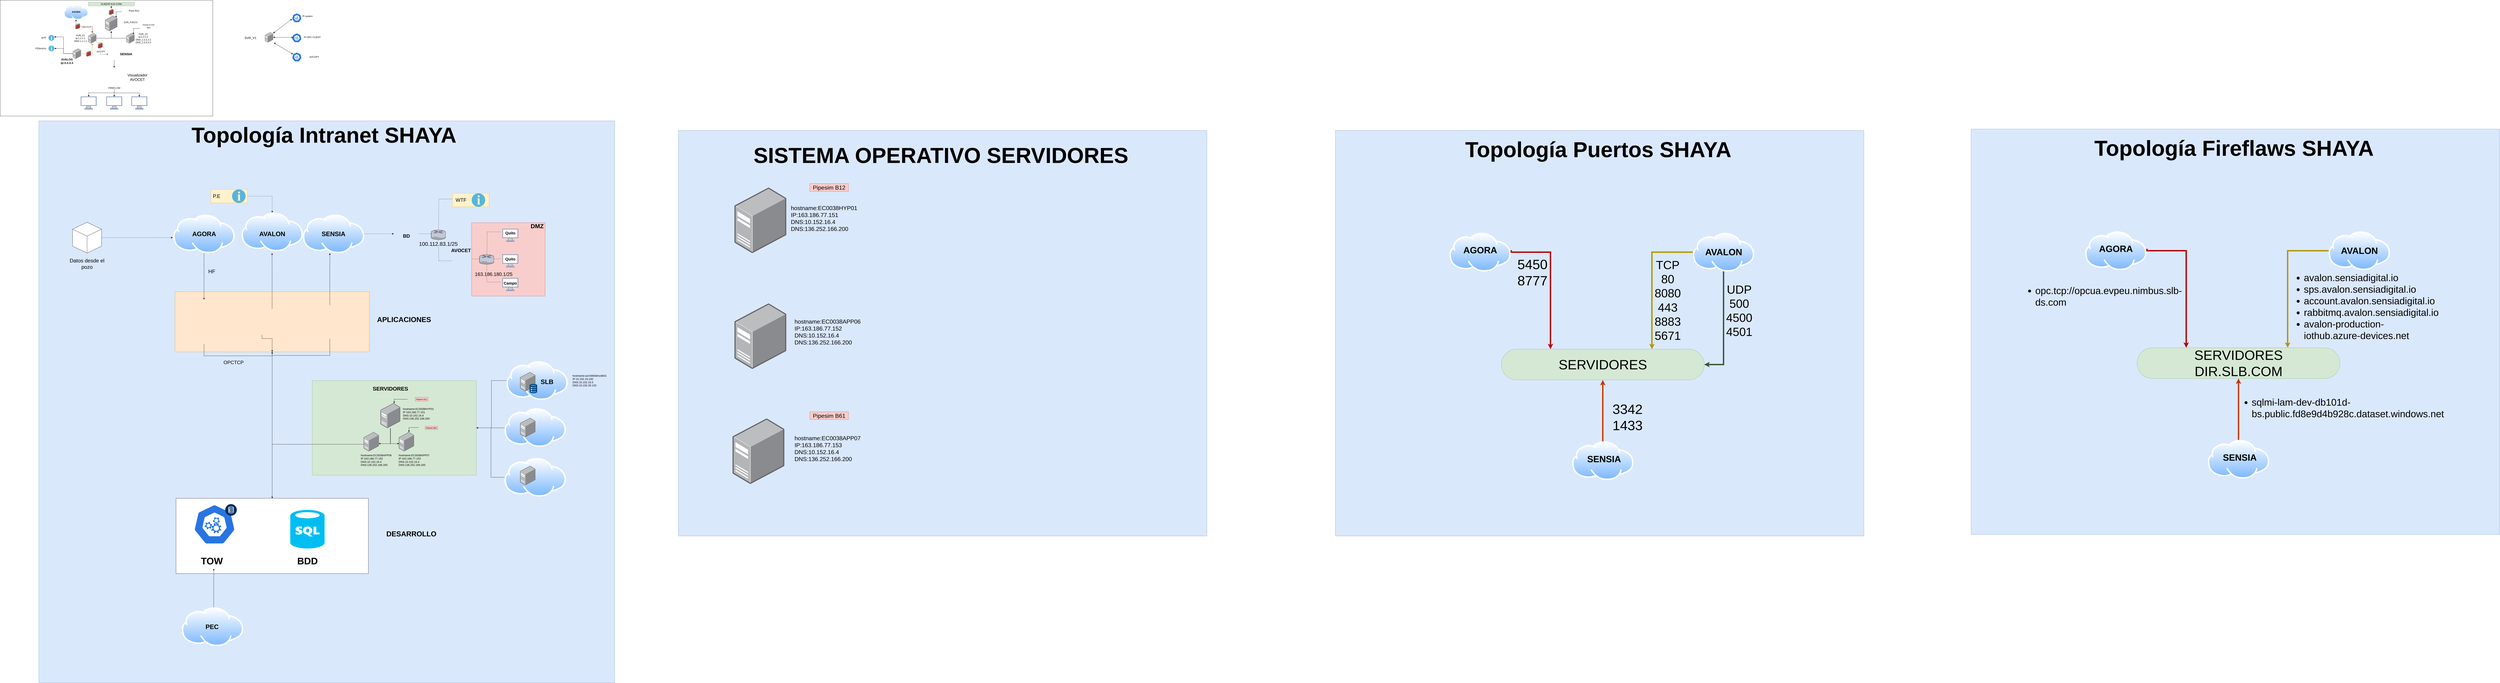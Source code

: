 <mxfile version="26.0.5">
  <diagram name="Page-1" id="am8pxdbbcNvz-yb-qvFi">
    <mxGraphModel dx="2246" dy="1306" grid="1" gridSize="10" guides="1" tooltips="1" connect="1" arrows="1" fold="1" page="1" pageScale="1" pageWidth="3300" pageHeight="4681" math="0" shadow="0">
      <root>
        <mxCell id="0" />
        <mxCell id="1" parent="0" />
        <mxCell id="OW2uP8YpIRxtxsNKAFUY-72" value="" style="whiteSpace=wrap;html=1;" parent="1" vertex="1">
          <mxGeometry x="10" y="10" width="1100" height="600" as="geometry" />
        </mxCell>
        <mxCell id="OW2uP8YpIRxtxsNKAFUY-74" value="SLB(DIR.SLB.COM)" style="rounded=1;whiteSpace=wrap;html=1;fillColor=#d5e8d4;strokeColor=#82b366;" parent="1" vertex="1">
          <mxGeometry x="465" y="20" width="240" height="20" as="geometry" />
        </mxCell>
        <mxCell id="OW2uP8YpIRxtxsNKAFUY-75" value="" style="edgeStyle=orthogonalEdgeStyle;rounded=0;orthogonalLoop=1;jettySize=auto;html=1;" parent="1" source="OW2uP8YpIRxtxsNKAFUY-76" target="OW2uP8YpIRxtxsNKAFUY-74" edge="1">
          <mxGeometry relative="1" as="geometry" />
        </mxCell>
        <mxCell id="OW2uP8YpIRxtxsNKAFUY-76" value="" style="image;points=[];aspect=fixed;html=1;align=center;shadow=0;dashed=0;image=img/lib/allied_telesis/computer_and_terminals/Server_Desktop.svg;" parent="1" vertex="1">
          <mxGeometry x="553" y="90" width="63.11" height="80" as="geometry" />
        </mxCell>
        <mxCell id="OW2uP8YpIRxtxsNKAFUY-77" value="SVR_FISICO" style="text;html=1;align=center;verticalAlign=middle;resizable=0;points=[];autosize=1;strokeColor=none;fillColor=none;" parent="1" vertex="1">
          <mxGeometry x="640" y="110" width="90" height="30" as="geometry" />
        </mxCell>
        <mxCell id="OW2uP8YpIRxtxsNKAFUY-78" value="" style="edgeStyle=orthogonalEdgeStyle;rounded=0;orthogonalLoop=1;jettySize=auto;html=1;" parent="1" source="OW2uP8YpIRxtxsNKAFUY-79" target="OW2uP8YpIRxtxsNKAFUY-76" edge="1">
          <mxGeometry relative="1" as="geometry" />
        </mxCell>
        <mxCell id="OW2uP8YpIRxtxsNKAFUY-79" value="" style="image;points=[];aspect=fixed;html=1;align=center;shadow=0;dashed=0;image=img/lib/allied_telesis/computer_and_terminals/Server_Desktop.svg;" parent="1" vertex="1">
          <mxGeometry x="662.4" y="180" width="42.6" height="54" as="geometry" />
        </mxCell>
        <mxCell id="OW2uP8YpIRxtxsNKAFUY-80" value="" style="edgeStyle=orthogonalEdgeStyle;rounded=0;orthogonalLoop=1;jettySize=auto;html=1;" parent="1" source="OW2uP8YpIRxtxsNKAFUY-84" target="OW2uP8YpIRxtxsNKAFUY-76" edge="1">
          <mxGeometry relative="1" as="geometry" />
        </mxCell>
        <mxCell id="OW2uP8YpIRxtxsNKAFUY-81" style="edgeStyle=orthogonalEdgeStyle;rounded=0;orthogonalLoop=1;jettySize=auto;html=1;entryX=0;entryY=0.5;entryDx=0;entryDy=0;fillColor=#f5f5f5;gradientColor=#b3b3b3;strokeColor=#666666;" parent="1" source="OW2uP8YpIRxtxsNKAFUY-84" target="OW2uP8YpIRxtxsNKAFUY-95" edge="1">
          <mxGeometry relative="1" as="geometry">
            <Array as="points">
              <mxPoint x="529" y="230" />
              <mxPoint x="529" y="290" />
            </Array>
          </mxGeometry>
        </mxCell>
        <mxCell id="OW2uP8YpIRxtxsNKAFUY-82" value="AZCOPY" style="edgeLabel;html=1;align=center;verticalAlign=middle;resizable=0;points=[];" parent="OW2uP8YpIRxtxsNKAFUY-81" vertex="1" connectable="0">
          <mxGeometry x="0.042" y="2" relative="1" as="geometry">
            <mxPoint y="3" as="offset" />
          </mxGeometry>
        </mxCell>
        <mxCell id="OW2uP8YpIRxtxsNKAFUY-83" style="edgeStyle=orthogonalEdgeStyle;rounded=0;orthogonalLoop=1;jettySize=auto;html=1;entryX=0.5;entryY=1;entryDx=0;entryDy=0;fontColor=light-dark(#f11e1e, #ededed);" parent="1" source="OW2uP8YpIRxtxsNKAFUY-84" target="OW2uP8YpIRxtxsNKAFUY-89" edge="1">
          <mxGeometry relative="1" as="geometry" />
        </mxCell>
        <mxCell id="OW2uP8YpIRxtxsNKAFUY-84" value="" style="image;points=[];aspect=fixed;html=1;align=center;shadow=0;dashed=0;image=img/lib/allied_telesis/computer_and_terminals/Server_Desktop.svg;direction=east;" parent="1" vertex="1">
          <mxGeometry x="465" y="180" width="42.6" height="54" as="geometry" />
        </mxCell>
        <mxCell id="OW2uP8YpIRxtxsNKAFUY-85" value="SVR_V1&lt;div&gt;ip:1.1.1.1&lt;/div&gt;&lt;div&gt;DNS:1.1.1.1&lt;/div&gt;" style="text;html=1;align=center;verticalAlign=middle;resizable=0;points=[];autosize=1;strokeColor=none;fillColor=none;" parent="1" vertex="1">
          <mxGeometry x="380.32" y="177" width="90" height="60" as="geometry" />
        </mxCell>
        <mxCell id="OW2uP8YpIRxtxsNKAFUY-86" value="SVR_V2&lt;div&gt;ip:2.2.2.2&lt;/div&gt;&lt;div&gt;DNS_1:2.2.2.2&lt;/div&gt;&lt;div&gt;DNS_1:3.3.3.3&lt;/div&gt;" style="text;html=1;align=center;verticalAlign=middle;resizable=0;points=[];autosize=1;strokeColor=none;fillColor=none;" parent="1" vertex="1">
          <mxGeometry x="700" y="172" width="100" height="70" as="geometry" />
        </mxCell>
        <mxCell id="OW2uP8YpIRxtxsNKAFUY-87" value="" style="edgeStyle=orthogonalEdgeStyle;rounded=0;orthogonalLoop=1;jettySize=auto;html=1;fillColor=#e51400;strokeColor=#B20000;" parent="1" source="OW2uP8YpIRxtxsNKAFUY-89" target="OW2uP8YpIRxtxsNKAFUY-84" edge="1">
          <mxGeometry relative="1" as="geometry" />
        </mxCell>
        <mxCell id="OW2uP8YpIRxtxsNKAFUY-88" value="OPCTCP" style="edgeLabel;html=1;align=center;verticalAlign=middle;resizable=0;points=[];" parent="OW2uP8YpIRxtxsNKAFUY-87" vertex="1" connectable="0">
          <mxGeometry x="0.145" y="-4" relative="1" as="geometry">
            <mxPoint as="offset" />
          </mxGeometry>
        </mxCell>
        <mxCell id="OW2uP8YpIRxtxsNKAFUY-89" value="&lt;div&gt;&lt;br&gt;&lt;/div&gt;" style="image;aspect=fixed;perimeter=ellipsePerimeter;html=1;align=center;shadow=0;dashed=0;spacingTop=3;image=img/lib/active_directory/internet_cloud.svg;" parent="1" vertex="1">
          <mxGeometry x="340" y="31.25" width="125" height="78.75" as="geometry" />
        </mxCell>
        <mxCell id="OW2uP8YpIRxtxsNKAFUY-90" value="&lt;b&gt;AGORA&lt;/b&gt;" style="text;html=1;align=center;verticalAlign=middle;resizable=0;points=[];autosize=1;strokeColor=none;fillColor=none;" parent="1" vertex="1">
          <mxGeometry x="367.5" y="55.63" width="70" height="30" as="geometry" />
        </mxCell>
        <mxCell id="OW2uP8YpIRxtxsNKAFUY-91" style="edgeStyle=orthogonalEdgeStyle;rounded=0;orthogonalLoop=1;jettySize=auto;html=1;fillColor=#e3c800;strokeColor=#B09500;" parent="1" source="OW2uP8YpIRxtxsNKAFUY-92" target="OW2uP8YpIRxtxsNKAFUY-84" edge="1">
          <mxGeometry relative="1" as="geometry" />
        </mxCell>
        <mxCell id="OW2uP8YpIRxtxsNKAFUY-92" value="" style="image;points=[];aspect=fixed;html=1;align=center;shadow=0;dashed=0;image=img/lib/allied_telesis/computer_and_terminals/Server_Desktop.svg;direction=east;" parent="1" vertex="1">
          <mxGeometry x="385.63" y="260" width="42.6" height="54" as="geometry" />
        </mxCell>
        <mxCell id="OW2uP8YpIRxtxsNKAFUY-93" value="AVALOS&lt;div&gt;ip:3.3.3.3&lt;/div&gt;" style="text;html=1;align=center;verticalAlign=middle;resizable=0;points=[];autosize=1;strokeColor=none;fillColor=none;fontSize=15;fontStyle=1" parent="1" vertex="1">
          <mxGeometry x="310" y="300" width="90" height="50" as="geometry" />
        </mxCell>
        <mxCell id="OW2uP8YpIRxtxsNKAFUY-94" value="" style="edgeStyle=orthogonalEdgeStyle;rounded=0;orthogonalLoop=1;jettySize=auto;html=1;" parent="1" source="OW2uP8YpIRxtxsNKAFUY-95" target="OW2uP8YpIRxtxsNKAFUY-98" edge="1">
          <mxGeometry relative="1" as="geometry" />
        </mxCell>
        <mxCell id="OW2uP8YpIRxtxsNKAFUY-95" value="" style="shape=image;html=1;verticalAlign=top;verticalLabelPosition=bottom;labelBackgroundColor=#ffffff;imageAspect=0;aspect=fixed;image=https://cdn2.iconfinder.com/data/icons/whcompare-isometric-web-hosting-servers/50/database-128.png" parent="1" vertex="1">
          <mxGeometry x="570" y="260" width="60" height="60" as="geometry" />
        </mxCell>
        <mxCell id="OW2uP8YpIRxtxsNKAFUY-96" value="" style="edgeStyle=orthogonalEdgeStyle;rounded=0;orthogonalLoop=1;jettySize=auto;html=1;" parent="1" source="OW2uP8YpIRxtxsNKAFUY-98" target="OW2uP8YpIRxtxsNKAFUY-101" edge="1">
          <mxGeometry relative="1" as="geometry" />
        </mxCell>
        <mxCell id="OW2uP8YpIRxtxsNKAFUY-97" style="edgeStyle=orthogonalEdgeStyle;rounded=0;orthogonalLoop=1;jettySize=auto;html=1;exitX=0.5;exitY=1;exitDx=0;exitDy=0;" parent="1" source="OW2uP8YpIRxtxsNKAFUY-98" target="OW2uP8YpIRxtxsNKAFUY-100" edge="1">
          <mxGeometry relative="1" as="geometry" />
        </mxCell>
        <mxCell id="OW2uP8YpIRxtxsNKAFUY-98" value="" style="shape=image;html=1;verticalAlign=top;verticalLabelPosition=bottom;labelBackgroundColor=#ffffff;imageAspect=0;aspect=fixed;image=https://cdn4.iconfinder.com/data/icons/48-bubbles/48/24.TV-128.png;dashed=1;" parent="1" vertex="1">
          <mxGeometry x="545" y="360" width="110" height="110" as="geometry" />
        </mxCell>
        <mxCell id="OW2uP8YpIRxtxsNKAFUY-99" value="&lt;font style=&quot;font-size: 19px;&quot;&gt;Visualizador&lt;br&gt;AVOCET&lt;/font&gt;" style="text;html=1;align=center;verticalAlign=middle;resizable=0;points=[];autosize=1;strokeColor=none;fillColor=none;" parent="1" vertex="1">
          <mxGeometry x="655" y="380" width="130" height="60" as="geometry" />
        </mxCell>
        <mxCell id="OW2uP8YpIRxtxsNKAFUY-100" value="" style="fontColor=#0066CC;verticalAlign=top;verticalLabelPosition=bottom;labelPosition=center;align=center;html=1;outlineConnect=0;fillColor=#CCCCCC;strokeColor=#6881B3;gradientColor=none;gradientDirection=north;strokeWidth=2;shape=mxgraph.networks.monitor;" parent="1" vertex="1">
          <mxGeometry x="427.6" y="510" width="80" height="65" as="geometry" />
        </mxCell>
        <mxCell id="OW2uP8YpIRxtxsNKAFUY-101" value="" style="fontColor=#0066CC;verticalAlign=top;verticalLabelPosition=bottom;labelPosition=center;align=center;html=1;outlineConnect=0;fillColor=#CCCCCC;strokeColor=#6881B3;gradientColor=none;gradientDirection=north;strokeWidth=2;shape=mxgraph.networks.monitor;" parent="1" vertex="1">
          <mxGeometry x="560" y="510" width="80" height="65" as="geometry" />
        </mxCell>
        <mxCell id="OW2uP8YpIRxtxsNKAFUY-102" value="" style="fontColor=#0066CC;verticalAlign=top;verticalLabelPosition=bottom;labelPosition=center;align=center;html=1;outlineConnect=0;fillColor=#CCCCCC;strokeColor=#6881B3;gradientColor=none;gradientDirection=north;strokeWidth=2;shape=mxgraph.networks.monitor;" parent="1" vertex="1">
          <mxGeometry x="690" y="510" width="80" height="65" as="geometry" />
        </mxCell>
        <mxCell id="OW2uP8YpIRxtxsNKAFUY-103" style="edgeStyle=orthogonalEdgeStyle;rounded=0;orthogonalLoop=1;jettySize=auto;html=1;entryX=0.5;entryY=0;entryDx=0;entryDy=0;entryPerimeter=0;" parent="1" target="OW2uP8YpIRxtxsNKAFUY-102" edge="1">
          <mxGeometry relative="1" as="geometry">
            <mxPoint x="600" y="490" as="sourcePoint" />
          </mxGeometry>
        </mxCell>
        <mxCell id="OW2uP8YpIRxtxsNKAFUY-104" value="SENSIA" style="text;html=1;align=center;verticalAlign=middle;resizable=0;points=[];autosize=1;strokeColor=none;fillColor=none;fontSize=17;fontStyle=1" parent="1" vertex="1">
          <mxGeometry x="616.11" y="275" width="90" height="30" as="geometry" />
        </mxCell>
        <mxCell id="OW2uP8YpIRxtxsNKAFUY-105" value="" style="shape=image;html=1;verticalAlign=top;verticalLabelPosition=bottom;labelBackgroundColor=#ffffff;imageAspect=0;aspect=fixed;image=https://cdn4.iconfinder.com/data/icons/PixeloPhilia_2/PNG/license.png" parent="1" vertex="1">
          <mxGeometry x="640" y="53.63" width="32" height="32" as="geometry" />
        </mxCell>
        <mxCell id="OW2uP8YpIRxtxsNKAFUY-106" style="edgeStyle=orthogonalEdgeStyle;rounded=0;orthogonalLoop=1;jettySize=auto;html=1;entryX=0.903;entryY=0.125;entryDx=0;entryDy=0;entryPerimeter=0;" parent="1" source="OW2uP8YpIRxtxsNKAFUY-105" target="OW2uP8YpIRxtxsNKAFUY-76" edge="1">
          <mxGeometry relative="1" as="geometry" />
        </mxCell>
        <mxCell id="OW2uP8YpIRxtxsNKAFUY-107" value="Pisim B12" style="text;html=1;align=center;verticalAlign=middle;resizable=0;points=[];autosize=1;strokeColor=none;fillColor=none;" parent="1" vertex="1">
          <mxGeometry x="662.4" y="50" width="80" height="30" as="geometry" />
        </mxCell>
        <mxCell id="OW2uP8YpIRxtxsNKAFUY-108" value="" style="shape=image;html=1;verticalAlign=top;verticalLabelPosition=bottom;labelBackgroundColor=#ffffff;imageAspect=0;aspect=fixed;image=https://cdn4.iconfinder.com/data/icons/PixeloPhilia_2/PNG/license.png" parent="1" vertex="1">
          <mxGeometry x="734" y="140" width="32" height="32" as="geometry" />
        </mxCell>
        <mxCell id="OW2uP8YpIRxtxsNKAFUY-109" style="edgeStyle=orthogonalEdgeStyle;rounded=0;orthogonalLoop=1;jettySize=auto;html=1;entryX=0.876;entryY=0.125;entryDx=0;entryDy=0;entryPerimeter=0;" parent="1" source="OW2uP8YpIRxtxsNKAFUY-108" target="OW2uP8YpIRxtxsNKAFUY-79" edge="1">
          <mxGeometry relative="1" as="geometry" />
        </mxCell>
        <mxCell id="OW2uP8YpIRxtxsNKAFUY-110" value="&lt;span lang=&quot;ES-EC&quot; style=&quot;color: rgb(35, 31, 32);&quot;&gt;PISIM ETAP&amp;nbsp;&lt;/span&gt;&lt;div&gt;&lt;span lang=&quot;ES-EC&quot; style=&quot;color: rgb(35, 31, 32);&quot;&gt;B61&lt;/span&gt;&lt;/div&gt;" style="text;html=1;align=center;verticalAlign=middle;resizable=0;points=[];autosize=1;strokeColor=none;fillColor=none;fontSize=11;" parent="1" vertex="1">
          <mxGeometry x="734" y="125.31" width="90" height="40" as="geometry" />
        </mxCell>
        <mxCell id="OW2uP8YpIRxtxsNKAFUY-111" value="" style="image;sketch=0;aspect=fixed;html=1;points=[];align=center;fontSize=12;image=img/lib/mscae/Info.svg;" parent="1" vertex="1">
          <mxGeometry x="260" y="245" width="30" height="30" as="geometry" />
        </mxCell>
        <mxCell id="OW2uP8YpIRxtxsNKAFUY-112" value="" style="image;sketch=0;aspect=fixed;html=1;points=[];align=center;fontSize=12;image=img/lib/mscae/Info.svg;" parent="1" vertex="1">
          <mxGeometry x="260" y="190" width="30" height="30" as="geometry" />
        </mxCell>
        <mxCell id="OW2uP8YpIRxtxsNKAFUY-113" value="WTF" style="text;html=1;align=center;verticalAlign=middle;resizable=0;points=[];autosize=1;strokeColor=none;fillColor=none;" parent="1" vertex="1">
          <mxGeometry x="210" y="190" width="50" height="30" as="geometry" />
        </mxCell>
        <mxCell id="OW2uP8YpIRxtxsNKAFUY-114" value="P.Electrico" style="text;html=1;align=center;verticalAlign=middle;resizable=0;points=[];autosize=1;strokeColor=none;fillColor=none;" parent="1" vertex="1">
          <mxGeometry x="180" y="245" width="80" height="30" as="geometry" />
        </mxCell>
        <mxCell id="OW2uP8YpIRxtxsNKAFUY-115" style="edgeStyle=orthogonalEdgeStyle;rounded=0;orthogonalLoop=1;jettySize=auto;html=1;entryX=1;entryY=0.333;entryDx=0;entryDy=0;entryPerimeter=0;exitX=0.056;exitY=0.494;exitDx=0;exitDy=0;exitPerimeter=0;" parent="1" source="OW2uP8YpIRxtxsNKAFUY-92" target="OW2uP8YpIRxtxsNKAFUY-112" edge="1">
          <mxGeometry relative="1" as="geometry" />
        </mxCell>
        <mxCell id="OW2uP8YpIRxtxsNKAFUY-116" style="edgeStyle=orthogonalEdgeStyle;rounded=0;orthogonalLoop=1;jettySize=auto;html=1;entryX=1.022;entryY=0.5;entryDx=0;entryDy=0;entryPerimeter=0;" parent="1" source="OW2uP8YpIRxtxsNKAFUY-92" target="OW2uP8YpIRxtxsNKAFUY-111" edge="1">
          <mxGeometry relative="1" as="geometry" />
        </mxCell>
        <mxCell id="OW2uP8YpIRxtxsNKAFUY-123" value="" style="image;html=1;image=img/lib/clip_art/networking/Firewall_02_128x128.png" parent="1" vertex="1">
          <mxGeometry x="567.28" y="55.63" width="34.56" height="30.63" as="geometry" />
        </mxCell>
        <mxCell id="OW2uP8YpIRxtxsNKAFUY-125" value="" style="image;html=1;image=img/lib/clip_art/networking/Firewall_02_128x128.png" parent="1" vertex="1">
          <mxGeometry x="393.67" y="130" width="34.56" height="30.63" as="geometry" />
        </mxCell>
        <mxCell id="OW2uP8YpIRxtxsNKAFUY-126" value="" style="image;html=1;image=img/lib/clip_art/networking/Firewall_02_128x128.png" parent="1" vertex="1">
          <mxGeometry x="510.44" y="229.37" width="34.56" height="30.63" as="geometry" />
        </mxCell>
        <mxCell id="OW2uP8YpIRxtxsNKAFUY-127" value="" style="image;html=1;image=img/lib/clip_art/networking/Firewall_02_128x128.png" parent="1" vertex="1">
          <mxGeometry x="450.32" y="271.68" width="34.56" height="30.63" as="geometry" />
        </mxCell>
        <mxCell id="OW2uP8YpIRxtxsNKAFUY-136" value="" style="image;points=[];aspect=fixed;html=1;align=center;shadow=0;dashed=0;image=img/lib/allied_telesis/computer_and_terminals/Server_Desktop.svg;direction=east;" parent="1" vertex="1">
          <mxGeometry x="1380" y="175.37" width="42.6" height="54" as="geometry" />
        </mxCell>
        <mxCell id="OW2uP8YpIRxtxsNKAFUY-138" value="" style="aspect=fixed;sketch=0;html=1;dashed=0;whitespace=wrap;verticalLabelPosition=bottom;verticalAlign=top;fillColor=#2875E2;strokeColor=#ffffff;points=[[0.005,0.63,0],[0.1,0.2,0],[0.9,0.2,0],[0.5,0,0],[0.995,0.63,0],[0.72,0.99,0],[0.5,1,0],[0.28,0.99,0]];shape=mxgraph.kubernetes.icon2;prIcon=api" parent="1" vertex="1">
          <mxGeometry x="1520" y="77.31" width="50" height="48" as="geometry" />
        </mxCell>
        <mxCell id="OW2uP8YpIRxtxsNKAFUY-139" value="" style="aspect=fixed;sketch=0;html=1;dashed=0;whitespace=wrap;verticalLabelPosition=bottom;verticalAlign=top;fillColor=#2875E2;strokeColor=#ffffff;points=[[0.005,0.63,0],[0.1,0.2,0],[0.9,0.2,0],[0.5,0,0],[0.995,0.63,0],[0.72,0.99,0],[0.5,1,0],[0.28,0.99,0]];shape=mxgraph.kubernetes.icon2;prIcon=api" parent="1" vertex="1">
          <mxGeometry x="1520" y="181" width="50" height="48" as="geometry" />
        </mxCell>
        <mxCell id="OW2uP8YpIRxtxsNKAFUY-140" value="" style="aspect=fixed;sketch=0;html=1;dashed=0;whitespace=wrap;verticalLabelPosition=bottom;verticalAlign=top;fillColor=#2875E2;strokeColor=#ffffff;points=[[0.005,0.63,0],[0.1,0.2,0],[0.9,0.2,0],[0.5,0,0],[0.995,0.63,0],[0.72,0.99,0],[0.5,1,0],[0.28,0.99,0]];shape=mxgraph.kubernetes.icon2;prIcon=api" parent="1" vertex="1">
          <mxGeometry x="1520" y="280" width="50" height="48" as="geometry" />
        </mxCell>
        <mxCell id="OW2uP8YpIRxtxsNKAFUY-141" value="" style="endArrow=classic;startArrow=classic;html=1;rounded=0;entryX=0.005;entryY=0.63;entryDx=0;entryDy=0;entryPerimeter=0;" parent="1" target="OW2uP8YpIRxtxsNKAFUY-138" edge="1">
          <mxGeometry width="50" height="50" relative="1" as="geometry">
            <mxPoint x="1422.6" y="181" as="sourcePoint" />
            <mxPoint x="1472.6" y="131" as="targetPoint" />
          </mxGeometry>
        </mxCell>
        <mxCell id="OW2uP8YpIRxtxsNKAFUY-142" value="" style="endArrow=classic;startArrow=classic;html=1;rounded=0;entryX=0.13;entryY=0.452;entryDx=0;entryDy=0;entryPerimeter=0;" parent="1" source="OW2uP8YpIRxtxsNKAFUY-136" target="OW2uP8YpIRxtxsNKAFUY-139" edge="1">
          <mxGeometry width="50" height="50" relative="1" as="geometry">
            <mxPoint x="1432.6" y="191" as="sourcePoint" />
            <mxPoint x="1530" y="118" as="targetPoint" />
          </mxGeometry>
        </mxCell>
        <mxCell id="OW2uP8YpIRxtxsNKAFUY-143" value="" style="endArrow=classic;startArrow=classic;html=1;rounded=0;entryX=0.1;entryY=0.2;entryDx=0;entryDy=0;entryPerimeter=0;exitX=1.088;exitY=1.024;exitDx=0;exitDy=0;exitPerimeter=0;" parent="1" source="OW2uP8YpIRxtxsNKAFUY-136" target="OW2uP8YpIRxtxsNKAFUY-140" edge="1">
          <mxGeometry width="50" height="50" relative="1" as="geometry">
            <mxPoint x="1433" y="212" as="sourcePoint" />
            <mxPoint x="1537" y="213" as="targetPoint" />
            <Array as="points" />
          </mxGeometry>
        </mxCell>
        <mxCell id="OW2uP8YpIRxtxsNKAFUY-144" value="PI system" style="text;html=1;align=center;verticalAlign=middle;resizable=0;points=[];autosize=1;strokeColor=none;fillColor=none;" parent="1" vertex="1">
          <mxGeometry x="1560" y="78" width="80" height="30" as="geometry" />
        </mxCell>
        <mxCell id="OW2uP8YpIRxtxsNKAFUY-145" value="PI OPC CLIENT" style="text;html=1;align=center;verticalAlign=middle;resizable=0;points=[];autosize=1;strokeColor=none;fillColor=none;" parent="1" vertex="1">
          <mxGeometry x="1570" y="187.37" width="110" height="30" as="geometry" />
        </mxCell>
        <mxCell id="OW2uP8YpIRxtxsNKAFUY-146" value="AZCOPY" style="text;html=1;align=center;verticalAlign=middle;resizable=0;points=[];autosize=1;strokeColor=none;fillColor=none;" parent="1" vertex="1">
          <mxGeometry x="1600" y="289" width="70" height="30" as="geometry" />
        </mxCell>
        <mxCell id="OW2uP8YpIRxtxsNKAFUY-147" value="&lt;font style=&quot;font-size: 16px;&quot;&gt;SVR_V1&lt;/font&gt;" style="text;html=1;align=center;verticalAlign=middle;resizable=0;points=[];autosize=1;strokeColor=none;fillColor=none;" parent="1" vertex="1">
          <mxGeometry x="1265" y="190" width="80" height="30" as="geometry" />
        </mxCell>
        <mxCell id="OW2uP8YpIRxtxsNKAFUY-148" value="FIREFLOW" style="text;html=1;align=center;verticalAlign=middle;resizable=0;points=[];autosize=1;strokeColor=none;fillColor=none;" parent="1" vertex="1">
          <mxGeometry x="555" y="450" width="90" height="30" as="geometry" />
        </mxCell>
        <mxCell id="-UCid0gCiVKbw2vanVbq-74" value="" style="whiteSpace=wrap;html=1;fillColor=#dae8fc;strokeColor=#6c8ebf;" parent="1" vertex="1">
          <mxGeometry x="210.0" y="635" width="2980" height="2910" as="geometry" />
        </mxCell>
        <mxCell id="-UCid0gCiVKbw2vanVbq-75" value="" style="whiteSpace=wrap;html=1;fillColor=#d5e8d4;strokeColor=#82b366;" parent="1" vertex="1">
          <mxGeometry x="1624.53" y="1980.01" width="850" height="490" as="geometry" />
        </mxCell>
        <mxCell id="-UCid0gCiVKbw2vanVbq-76" value="SERVIDORES" style="text;html=1;align=center;verticalAlign=middle;resizable=0;points=[];autosize=1;strokeColor=none;fillColor=none;fontSize=28;fontStyle=1" parent="1" vertex="1">
          <mxGeometry x="1924.05" y="1996.71" width="210" height="50" as="geometry" />
        </mxCell>
        <mxCell id="-UCid0gCiVKbw2vanVbq-77" style="edgeStyle=orthogonalEdgeStyle;rounded=0;orthogonalLoop=1;jettySize=auto;html=1;entryX=0.992;entryY=0.592;entryDx=0;entryDy=0;entryPerimeter=0;" parent="1" target="-UCid0gCiVKbw2vanVbq-81" edge="1">
          <mxGeometry relative="1" as="geometry">
            <mxPoint x="2030.14" y="2226.71" as="sourcePoint" />
            <mxPoint x="1970.173" y="2303.61" as="targetPoint" />
            <Array as="points">
              <mxPoint x="2030.05" y="2306.71" />
              <mxPoint x="1969.05" y="2306.71" />
            </Array>
          </mxGeometry>
        </mxCell>
        <mxCell id="-UCid0gCiVKbw2vanVbq-78" value="" style="image;points=[];aspect=fixed;html=1;align=center;shadow=0;dashed=0;image=img/lib/allied_telesis/computer_and_terminals/Server_Desktop.svg;" parent="1" vertex="1">
          <mxGeometry x="1977.77" y="2096.71" width="102.56" height="130" as="geometry" />
        </mxCell>
        <mxCell id="-UCid0gCiVKbw2vanVbq-79" style="edgeStyle=orthogonalEdgeStyle;rounded=0;orthogonalLoop=1;jettySize=auto;html=1;" parent="1" source="-UCid0gCiVKbw2vanVbq-81" target="-UCid0gCiVKbw2vanVbq-94" edge="1">
          <mxGeometry relative="1" as="geometry">
            <Array as="points">
              <mxPoint x="1417.53" y="2310" />
            </Array>
          </mxGeometry>
        </mxCell>
        <mxCell id="-UCid0gCiVKbw2vanVbq-80" style="edgeStyle=orthogonalEdgeStyle;rounded=0;orthogonalLoop=1;jettySize=auto;html=1;entryX=0.5;entryY=0;entryDx=0;entryDy=0;" parent="1" source="-UCid0gCiVKbw2vanVbq-81" target="-UCid0gCiVKbw2vanVbq-124" edge="1">
          <mxGeometry relative="1" as="geometry">
            <Array as="points">
              <mxPoint x="1418" y="2310" />
            </Array>
          </mxGeometry>
        </mxCell>
        <mxCell id="-UCid0gCiVKbw2vanVbq-81" value="" style="image;points=[];aspect=fixed;html=1;align=center;shadow=0;dashed=0;image=img/lib/allied_telesis/computer_and_terminals/Server_Desktop.svg;" parent="1" vertex="1">
          <mxGeometry x="1890.73" y="2246.71" width="78.89" height="100" as="geometry" />
        </mxCell>
        <mxCell id="-UCid0gCiVKbw2vanVbq-82" value="" style="image;points=[];aspect=fixed;html=1;align=center;shadow=0;dashed=0;image=img/lib/allied_telesis/computer_and_terminals/Server_Desktop.svg;" parent="1" vertex="1">
          <mxGeometry x="2072.73" y="2246.71" width="78.89" height="100" as="geometry" />
        </mxCell>
        <mxCell id="-UCid0gCiVKbw2vanVbq-84" value="hostname:EC0038APP06&lt;div&gt;IP:163.186.77.152&lt;/div&gt;&lt;div&gt;DNS:10.152.16.4&lt;/div&gt;&lt;div&gt;DNS:136.252.166.200&lt;/div&gt;" style="text;html=1;align=left;verticalAlign=middle;whiteSpace=wrap;rounded=0;fontSize=14;" parent="1" vertex="1">
          <mxGeometry x="1874.49" y="2376.71" width="60" height="30" as="geometry" />
        </mxCell>
        <mxCell id="-UCid0gCiVKbw2vanVbq-85" value="hostname:EC0038APP07&lt;div&gt;IP:163.186.77.153&lt;/div&gt;&lt;div&gt;DNS:10.152.16.4&lt;/div&gt;&lt;div&gt;DNS:136.252.166.200&lt;/div&gt;" style="text;html=1;align=left;verticalAlign=middle;whiteSpace=wrap;rounded=0;fontSize=14;" parent="1" vertex="1">
          <mxGeometry x="2070.16" y="2376.71" width="60" height="30" as="geometry" />
        </mxCell>
        <mxCell id="-UCid0gCiVKbw2vanVbq-86" value="hostname:EC0038HYP01&lt;div&gt;IP:163.186.77.151&lt;/div&gt;&lt;div&gt;DNS:10.152.16.4&lt;/div&gt;&lt;div&gt;DNS:136.252.166.200&lt;/div&gt;" style="text;html=1;align=left;verticalAlign=middle;whiteSpace=wrap;rounded=0;fontSize=14;strokeWidth=20;" parent="1" vertex="1">
          <mxGeometry x="2091.62" y="2136.71" width="60" height="30" as="geometry" />
        </mxCell>
        <mxCell id="-UCid0gCiVKbw2vanVbq-87" style="edgeStyle=orthogonalEdgeStyle;rounded=0;orthogonalLoop=1;jettySize=auto;html=1;" parent="1" source="-UCid0gCiVKbw2vanVbq-78" edge="1">
          <mxGeometry relative="1" as="geometry">
            <mxPoint x="2074.05" y="2306.71" as="targetPoint" />
            <Array as="points">
              <mxPoint x="2028.77" y="2306.71" />
            </Array>
          </mxGeometry>
        </mxCell>
        <mxCell id="-UCid0gCiVKbw2vanVbq-88" value="" style="shape=image;verticalLabelPosition=bottom;labelBackgroundColor=default;verticalAlign=top;aspect=fixed;imageAspect=0;image=https://www.petroleumsoftwares.com/wp-content/uploads/edd/2020/07/Schlumberger-PIPESIM-e1594941745297.png;" parent="1" vertex="1">
          <mxGeometry x="2176.65" y="2206.71" width="32.4" height="33.18" as="geometry" />
        </mxCell>
        <mxCell id="-UCid0gCiVKbw2vanVbq-89" value="" style="shape=image;verticalLabelPosition=bottom;labelBackgroundColor=default;verticalAlign=top;aspect=fixed;imageAspect=0;image=https://www.petroleumsoftwares.com/wp-content/uploads/edd/2020/07/Schlumberger-PIPESIM-e1594941745297.png;" parent="1" vertex="1">
          <mxGeometry x="2118.05" y="2056.71" width="40" height="40.96" as="geometry" />
        </mxCell>
        <mxCell id="-UCid0gCiVKbw2vanVbq-90" style="edgeStyle=orthogonalEdgeStyle;rounded=0;orthogonalLoop=1;jettySize=auto;html=1;entryX=0.695;entryY=0.007;entryDx=0;entryDy=0;entryPerimeter=0;" parent="1" source="-UCid0gCiVKbw2vanVbq-89" target="-UCid0gCiVKbw2vanVbq-78" edge="1">
          <mxGeometry relative="1" as="geometry" />
        </mxCell>
        <mxCell id="-UCid0gCiVKbw2vanVbq-91" style="edgeStyle=orthogonalEdgeStyle;rounded=0;orthogonalLoop=1;jettySize=auto;html=1;entryX=0.669;entryY=0.002;entryDx=0;entryDy=0;entryPerimeter=0;" parent="1" source="-UCid0gCiVKbw2vanVbq-88" target="-UCid0gCiVKbw2vanVbq-82" edge="1">
          <mxGeometry relative="1" as="geometry" />
        </mxCell>
        <mxCell id="-UCid0gCiVKbw2vanVbq-92" value="Pipesim B61" style="text;html=1;align=center;verticalAlign=middle;whiteSpace=wrap;rounded=0;fontSize=10;fillColor=#f8cecc;strokeColor=#b85450;" parent="1" vertex="1">
          <mxGeometry x="2209.05" y="2216.71" width="65" height="16.59" as="geometry" />
        </mxCell>
        <mxCell id="-UCid0gCiVKbw2vanVbq-93" value="Pipesim B12" style="text;html=1;align=center;verticalAlign=middle;whiteSpace=wrap;rounded=0;fontSize=10;fillColor=#f8cecc;strokeColor=#b85450;" parent="1" vertex="1">
          <mxGeometry x="2158.05" y="2066.71" width="66" height="20" as="geometry" />
        </mxCell>
        <mxCell id="-UCid0gCiVKbw2vanVbq-94" value="" style="whiteSpace=wrap;html=1;fillColor=#ffe6cc;strokeColor=#d79b00;" parent="1" vertex="1">
          <mxGeometry x="914.53" y="1520" width="1006.14" height="311.59" as="geometry" />
        </mxCell>
        <mxCell id="-UCid0gCiVKbw2vanVbq-95" style="edgeStyle=orthogonalEdgeStyle;rounded=0;orthogonalLoop=1;jettySize=auto;html=1;entryX=0.5;entryY=1;entryDx=0;entryDy=0;exitX=0.5;exitY=1;exitDx=0;exitDy=0;" parent="1" source="-UCid0gCiVKbw2vanVbq-96" target="-UCid0gCiVKbw2vanVbq-94" edge="1">
          <mxGeometry relative="1" as="geometry">
            <Array as="points">
              <mxPoint x="1064.53" y="1852" />
              <mxPoint x="1417.53" y="1852" />
            </Array>
          </mxGeometry>
        </mxCell>
        <mxCell id="-UCid0gCiVKbw2vanVbq-96" value="" style="shape=image;verticalLabelPosition=bottom;labelBackgroundColor=default;verticalAlign=top;aspect=fixed;imageAspect=0;image=https://signalx.ca/wp-content/uploads/2024/06/PISystem-Logo-3.png;" parent="1" vertex="1">
          <mxGeometry x="949.88" y="1560.8" width="230" height="230" as="geometry" />
        </mxCell>
        <mxCell id="-UCid0gCiVKbw2vanVbq-97" style="edgeStyle=orthogonalEdgeStyle;rounded=0;orthogonalLoop=1;jettySize=auto;html=1;exitX=0.5;exitY=1;exitDx=0;exitDy=0;" parent="1" source="-UCid0gCiVKbw2vanVbq-99" target="-UCid0gCiVKbw2vanVbq-94" edge="1">
          <mxGeometry relative="1" as="geometry" />
        </mxCell>
        <mxCell id="-UCid0gCiVKbw2vanVbq-98" style="edgeStyle=orthogonalEdgeStyle;rounded=0;orthogonalLoop=1;jettySize=auto;html=1;exitX=0.5;exitY=0;exitDx=0;exitDy=0;" parent="1" edge="1">
          <mxGeometry relative="1" as="geometry">
            <mxPoint x="1417" y="1320" as="targetPoint" />
            <mxPoint x="1417.18" y="1609.03" as="sourcePoint" />
            <Array as="points">
              <mxPoint x="1416.83" y="1450" />
              <mxPoint x="1416.83" y="1450" />
            </Array>
          </mxGeometry>
        </mxCell>
        <mxCell id="-UCid0gCiVKbw2vanVbq-99" value="" style="shape=image;verticalLabelPosition=bottom;labelBackgroundColor=default;verticalAlign=top;aspect=fixed;imageAspect=0;image=https://images.squarespace-cdn.com/content/v1/5f620200c392b43a63d7a05a/1605883703919-MRLUC145HZR4S76SIC2L/Mitacron-OSI-Soft-Partner.png;" parent="1" vertex="1">
          <mxGeometry x="1194.88" y="1609.03" width="340" height="133.53" as="geometry" />
        </mxCell>
        <mxCell id="-UCid0gCiVKbw2vanVbq-100" value="" style="shape=image;verticalLabelPosition=bottom;labelBackgroundColor=default;verticalAlign=top;aspect=fixed;imageAspect=0;image=https://miro.medium.com/v2/resize:fit:1400/1*FriGb1N8R13TLIZd6FQgDA.jpeg;" parent="1" vertex="1">
          <mxGeometry x="1561.88" y="1589.3" width="307.55" height="173" as="geometry" />
        </mxCell>
        <mxCell id="-UCid0gCiVKbw2vanVbq-101" style="edgeStyle=orthogonalEdgeStyle;rounded=0;orthogonalLoop=1;jettySize=auto;html=1;entryX=0.5;entryY=0;entryDx=0;entryDy=0;" parent="1" source="-UCid0gCiVKbw2vanVbq-102" target="-UCid0gCiVKbw2vanVbq-96" edge="1">
          <mxGeometry relative="1" as="geometry" />
        </mxCell>
        <mxCell id="-UCid0gCiVKbw2vanVbq-102" value="&lt;div&gt;&lt;br&gt;&lt;/div&gt;" style="image;aspect=fixed;perimeter=ellipsePerimeter;html=1;align=center;shadow=0;dashed=0;spacingTop=3;image=img/lib/active_directory/internet_cloud.svg;" parent="1" vertex="1">
          <mxGeometry x="906.15" y="1120" width="317.46" height="200" as="geometry" />
        </mxCell>
        <mxCell id="-UCid0gCiVKbw2vanVbq-103" value="AGORA" style="text;html=1;align=center;verticalAlign=middle;resizable=0;points=[];autosize=1;strokeColor=none;fillColor=none;fontSize=33;fontStyle=1" parent="1" vertex="1">
          <mxGeometry x="994.88" y="1195" width="140" height="50" as="geometry" />
        </mxCell>
        <mxCell id="-UCid0gCiVKbw2vanVbq-104" value="" style="html=1;whiteSpace=wrap;shape=isoCube2;backgroundOutline=1;isoAngle=15;" parent="1" vertex="1">
          <mxGeometry x="384.53" y="1160" width="150" height="160" as="geometry" />
        </mxCell>
        <mxCell id="-UCid0gCiVKbw2vanVbq-105" value="Datos desde el pozo" style="text;html=1;align=center;verticalAlign=middle;whiteSpace=wrap;rounded=0;fontSize=27;" parent="1" vertex="1">
          <mxGeometry x="340" y="1360" width="239.05" height="30" as="geometry" />
        </mxCell>
        <mxCell id="-UCid0gCiVKbw2vanVbq-106" style="edgeStyle=orthogonalEdgeStyle;rounded=0;orthogonalLoop=1;jettySize=auto;html=1;entryX=-0.011;entryY=0.599;entryDx=0;entryDy=0;entryPerimeter=0;dashed=1;" parent="1" source="-UCid0gCiVKbw2vanVbq-104" target="-UCid0gCiVKbw2vanVbq-102" edge="1">
          <mxGeometry relative="1" as="geometry" />
        </mxCell>
        <mxCell id="-UCid0gCiVKbw2vanVbq-107" value="HF" style="text;html=1;align=center;verticalAlign=middle;whiteSpace=wrap;rounded=0;fontSize=27;" parent="1" vertex="1">
          <mxGeometry x="1074.53" y="1400" width="60" height="30" as="geometry" />
        </mxCell>
        <mxCell id="-UCid0gCiVKbw2vanVbq-108" value="OPCTCP" style="text;html=1;align=center;verticalAlign=middle;whiteSpace=wrap;rounded=0;fontSize=25;" parent="1" vertex="1">
          <mxGeometry x="1187.88" y="1870" width="60" height="30" as="geometry" />
        </mxCell>
        <mxCell id="-UCid0gCiVKbw2vanVbq-109" style="edgeStyle=orthogonalEdgeStyle;rounded=0;orthogonalLoop=1;jettySize=auto;html=1;exitX=0.5;exitY=1;exitDx=0;exitDy=0;" parent="1" source="-UCid0gCiVKbw2vanVbq-94" target="-UCid0gCiVKbw2vanVbq-94" edge="1">
          <mxGeometry relative="1" as="geometry" />
        </mxCell>
        <mxCell id="-UCid0gCiVKbw2vanVbq-110" value="APLICACIONES" style="text;html=1;align=center;verticalAlign=middle;whiteSpace=wrap;rounded=0;fontSize=37;fontStyle=1" parent="1" vertex="1">
          <mxGeometry x="2070.16" y="1650" width="60" height="30" as="geometry" />
        </mxCell>
        <mxCell id="-UCid0gCiVKbw2vanVbq-111" value="&lt;div&gt;&lt;br&gt;&lt;/div&gt;" style="image;aspect=fixed;perimeter=ellipsePerimeter;html=1;align=center;shadow=0;dashed=0;spacingTop=3;image=img/lib/active_directory/internet_cloud.svg;" parent="1" vertex="1">
          <mxGeometry x="1258.87" y="1110" width="317.46" height="200" as="geometry" />
        </mxCell>
        <mxCell id="-UCid0gCiVKbw2vanVbq-112" value="AVALON" style="text;html=1;align=center;verticalAlign=middle;whiteSpace=wrap;rounded=0;fontSize=33;fontStyle=1" parent="1" vertex="1">
          <mxGeometry x="1387.6" y="1205" width="60" height="30" as="geometry" />
        </mxCell>
        <mxCell id="-UCid0gCiVKbw2vanVbq-115" style="edgeStyle=orthogonalEdgeStyle;rounded=0;orthogonalLoop=1;jettySize=auto;html=1;entryX=0.5;entryY=0;entryDx=0;entryDy=0;dashed=1;" parent="1" target="-UCid0gCiVKbw2vanVbq-111" edge="1">
          <mxGeometry relative="1" as="geometry">
            <Array as="points">
              <mxPoint x="1418" y="1025" />
            </Array>
            <mxPoint x="1279.88" y="1025.0" as="sourcePoint" />
          </mxGeometry>
        </mxCell>
        <mxCell id="-UCid0gCiVKbw2vanVbq-119" value="" style="shape=image;html=1;verticalAlign=top;verticalLabelPosition=bottom;labelBackgroundColor=#ffffff;imageAspect=0;aspect=fixed;image=https://cdn2.iconfinder.com/data/icons/whcompare-isometric-web-hosting-servers/50/database-128.png" parent="1" vertex="1">
          <mxGeometry x="2047.17" y="1155" width="130" height="130" as="geometry" />
        </mxCell>
        <mxCell id="-UCid0gCiVKbw2vanVbq-120" value="" style="shape=image;html=1;verticalAlign=top;verticalLabelPosition=bottom;labelBackgroundColor=#ffffff;imageAspect=0;aspect=fixed;image=https://cdn4.iconfinder.com/data/icons/48-bubbles/48/24.TV-128.png;dashed=1;" parent="1" vertex="1">
          <mxGeometry x="2340" y="1300" width="110" height="110" as="geometry" />
        </mxCell>
        <mxCell id="86vQYfqdI6gL1pPc9GwD-73" style="edgeStyle=orthogonalEdgeStyle;rounded=0;orthogonalLoop=1;jettySize=auto;html=1;fontFamily=Helvetica;fontSize=12;fontColor=default;exitX=1;exitY=0.5;exitDx=0;exitDy=0;dashed=1;" edge="1" parent="1" source="-UCid0gCiVKbw2vanVbq-119">
          <mxGeometry relative="1" as="geometry">
            <mxPoint x="2280" y="1220" as="targetPoint" />
          </mxGeometry>
        </mxCell>
        <mxCell id="-UCid0gCiVKbw2vanVbq-121" value="BD" style="text;html=1;align=center;verticalAlign=middle;whiteSpace=wrap;rounded=0;fontSize=25;fontStyle=1" parent="1" vertex="1">
          <mxGeometry x="2083.69" y="1215" width="56.95" height="30" as="geometry" />
        </mxCell>
        <mxCell id="-UCid0gCiVKbw2vanVbq-122" value="AVOCET" style="text;html=1;align=center;verticalAlign=middle;whiteSpace=wrap;rounded=0;fontSize=25;fontStyle=1" parent="1" vertex="1">
          <mxGeometry x="2365" y="1290" width="60" height="30" as="geometry" />
        </mxCell>
        <mxCell id="-UCid0gCiVKbw2vanVbq-123" value="" style="endArrow=none;html=1;rounded=0;exitX=0.5;exitY=1;exitDx=0;exitDy=0;" parent="1" source="-UCid0gCiVKbw2vanVbq-100" edge="1">
          <mxGeometry width="50" height="50" relative="1" as="geometry">
            <mxPoint x="1450" y="1870" as="sourcePoint" />
            <mxPoint x="1418" y="1850" as="targetPoint" />
            <Array as="points">
              <mxPoint x="1716" y="1850" />
              <mxPoint x="1530" y="1850" />
            </Array>
          </mxGeometry>
        </mxCell>
        <mxCell id="-UCid0gCiVKbw2vanVbq-124" value="" style="whiteSpace=wrap;html=1;" parent="1" vertex="1">
          <mxGeometry x="919.87" y="2590" width="995.47" height="390" as="geometry" />
        </mxCell>
        <mxCell id="-UCid0gCiVKbw2vanVbq-125" value="DESARROLLO" style="text;html=1;align=center;verticalAlign=middle;whiteSpace=wrap;rounded=0;fontSize=37;fontStyle=1" parent="1" vertex="1">
          <mxGeometry x="2108.05" y="2760" width="60" height="30" as="geometry" />
        </mxCell>
        <mxCell id="-UCid0gCiVKbw2vanVbq-126" value="&lt;div&gt;&lt;br&gt;&lt;/div&gt;" style="image;aspect=fixed;perimeter=ellipsePerimeter;html=1;align=center;shadow=0;dashed=0;spacingTop=3;image=img/lib/active_directory/internet_cloud.svg;" parent="1" vertex="1">
          <mxGeometry x="949.88" y="3155" width="317.46" height="200" as="geometry" />
        </mxCell>
        <mxCell id="-UCid0gCiVKbw2vanVbq-127" value="PEC" style="text;html=1;align=center;verticalAlign=middle;resizable=0;points=[];autosize=1;strokeColor=none;fillColor=none;fontSize=33;fontStyle=1" parent="1" vertex="1">
          <mxGeometry x="1060.53" y="3230" width="90" height="50" as="geometry" />
        </mxCell>
        <mxCell id="-UCid0gCiVKbw2vanVbq-128" value="" style="aspect=fixed;sketch=0;html=1;dashed=0;whitespace=wrap;verticalLabelPosition=bottom;verticalAlign=top;fillColor=#2875E2;strokeColor=#ffffff;points=[[0.005,0.63,0],[0.1,0.2,0],[0.9,0.2,0],[0.5,0,0],[0.995,0.63,0],[0.72,0.99,0],[0.5,1,0],[0.28,0.99,0]];shape=mxgraph.kubernetes.icon2;prIcon=api" parent="1" vertex="1">
          <mxGeometry x="1009.88" y="2620" width="218.75" height="210" as="geometry" />
        </mxCell>
        <mxCell id="-UCid0gCiVKbw2vanVbq-129" value="TOW" style="text;html=1;align=center;verticalAlign=middle;resizable=0;points=[];autosize=1;strokeColor=none;fillColor=none;fontSize=49;fontStyle=1" parent="1" vertex="1">
          <mxGeometry x="1034.53" y="2880" width="140" height="70" as="geometry" />
        </mxCell>
        <mxCell id="-UCid0gCiVKbw2vanVbq-130" style="edgeStyle=orthogonalEdgeStyle;rounded=0;orthogonalLoop=1;jettySize=auto;html=1;entryX=0.576;entryY=1.063;entryDx=0;entryDy=0;entryPerimeter=0;" parent="1" source="-UCid0gCiVKbw2vanVbq-126" target="-UCid0gCiVKbw2vanVbq-129" edge="1">
          <mxGeometry relative="1" as="geometry">
            <Array as="points">
              <mxPoint x="1115" y="3110" />
              <mxPoint x="1115" y="3110" />
            </Array>
          </mxGeometry>
        </mxCell>
        <mxCell id="-UCid0gCiVKbw2vanVbq-131" style="edgeStyle=orthogonalEdgeStyle;rounded=0;orthogonalLoop=1;jettySize=auto;html=1;entryX=0;entryY=0.5;entryDx=0;entryDy=0;dashed=1;" parent="1" source="-UCid0gCiVKbw2vanVbq-132" target="-UCid0gCiVKbw2vanVbq-119" edge="1">
          <mxGeometry relative="1" as="geometry" />
        </mxCell>
        <mxCell id="-UCid0gCiVKbw2vanVbq-132" value="&lt;div&gt;&lt;br&gt;&lt;/div&gt;" style="image;aspect=fixed;perimeter=ellipsePerimeter;html=1;align=center;shadow=0;dashed=0;spacingTop=3;image=img/lib/active_directory/internet_cloud.svg;" parent="1" vertex="1">
          <mxGeometry x="1576.33" y="1120" width="317.46" height="200" as="geometry" />
        </mxCell>
        <mxCell id="-UCid0gCiVKbw2vanVbq-133" style="edgeStyle=orthogonalEdgeStyle;rounded=0;orthogonalLoop=1;jettySize=auto;html=1;entryX=0.44;entryY=1.002;entryDx=0;entryDy=0;entryPerimeter=0;" parent="1" source="-UCid0gCiVKbw2vanVbq-100" target="-UCid0gCiVKbw2vanVbq-132" edge="1">
          <mxGeometry relative="1" as="geometry" />
        </mxCell>
        <mxCell id="-UCid0gCiVKbw2vanVbq-134" value="SENSIA" style="text;html=1;align=center;verticalAlign=middle;whiteSpace=wrap;rounded=0;fontSize=33;fontStyle=1" parent="1" vertex="1">
          <mxGeometry x="1705.06" y="1205" width="60" height="30" as="geometry" />
        </mxCell>
        <mxCell id="-UCid0gCiVKbw2vanVbq-143" value="" style="endArrow=none;html=1;rounded=0;exitX=1.013;exitY=0.453;exitDx=0;exitDy=0;exitPerimeter=0;" parent="1" edge="1">
          <mxGeometry width="50" height="50" relative="1" as="geometry">
            <mxPoint x="2566.319" y="1350.15" as="sourcePoint" />
            <mxPoint x="2530" y="1349.87" as="targetPoint" />
          </mxGeometry>
        </mxCell>
        <mxCell id="-UCid0gCiVKbw2vanVbq-147" value="" style="verticalLabelPosition=bottom;html=1;verticalAlign=top;align=center;strokeColor=none;fillColor=#00BEF2;shape=mxgraph.azure.sql_database;" parent="1" vertex="1">
          <mxGeometry x="1511.25" y="2650" width="177.5" height="200" as="geometry" />
        </mxCell>
        <mxCell id="-UCid0gCiVKbw2vanVbq-148" value="BDD" style="text;html=1;align=center;verticalAlign=middle;resizable=0;points=[];autosize=1;strokeColor=none;fillColor=none;fontSize=49;fontStyle=1" parent="1" vertex="1">
          <mxGeometry x="1535" y="2880" width="130" height="70" as="geometry" />
        </mxCell>
        <mxCell id="-UCid0gCiVKbw2vanVbq-149" style="edgeStyle=orthogonalEdgeStyle;rounded=0;orthogonalLoop=1;jettySize=auto;html=1;" parent="1" source="-UCid0gCiVKbw2vanVbq-150" edge="1" target="-UCid0gCiVKbw2vanVbq-75">
          <mxGeometry relative="1" as="geometry">
            <mxPoint x="2480" y="2225.01" as="targetPoint" />
          </mxGeometry>
        </mxCell>
        <mxCell id="-UCid0gCiVKbw2vanVbq-150" value="&lt;div&gt;&lt;br&gt;&lt;/div&gt;" style="image;aspect=fixed;perimeter=ellipsePerimeter;html=1;align=center;shadow=0;dashed=0;spacingTop=3;image=img/lib/active_directory/internet_cloud.svg;" parent="1" vertex="1">
          <mxGeometry x="2630" y="1880.0" width="317.46" height="200" as="geometry" />
        </mxCell>
        <mxCell id="-UCid0gCiVKbw2vanVbq-151" value="SLB" style="text;html=1;align=center;verticalAlign=middle;whiteSpace=wrap;rounded=0;fontSize=33;fontStyle=1" parent="1" vertex="1">
          <mxGeometry x="2810" y="1970.97" width="60" height="30" as="geometry" />
        </mxCell>
        <mxCell id="-UCid0gCiVKbw2vanVbq-152" value="&lt;span&gt;Topología Intranet SHAYA&lt;/span&gt;" style="text;html=1;align=center;verticalAlign=middle;resizable=0;points=[];autosize=1;strokeColor=none;fillColor=none;fontSize=112;fontStyle=1" parent="1" vertex="1">
          <mxGeometry x="1030" y="635" width="1310" height="150" as="geometry" />
        </mxCell>
        <mxCell id="86vQYfqdI6gL1pPc9GwD-1" value="" style="whiteSpace=wrap;html=1;fillColor=#dae8fc;strokeColor=#6c8ebf;" vertex="1" parent="1">
          <mxGeometry x="6920" y="685" width="2735.12" height="2100" as="geometry" />
        </mxCell>
        <mxCell id="86vQYfqdI6gL1pPc9GwD-2" value="&lt;span&gt;Topología Puertos SHAYA&lt;/span&gt;" style="text;html=1;align=center;verticalAlign=middle;resizable=0;points=[];autosize=1;strokeColor=none;fillColor=none;fontSize=112;fontStyle=1" vertex="1" parent="1">
          <mxGeometry x="7620" y="710" width="1320" height="150" as="geometry" />
        </mxCell>
        <mxCell id="86vQYfqdI6gL1pPc9GwD-3" value="&lt;font style=&quot;font-size: 70px;&quot;&gt;SERVIDORES&lt;/font&gt;" style="rounded=1;whiteSpace=wrap;html=1;fillColor=#d5e8d4;strokeColor=#82b366;arcSize=50;" vertex="1" parent="1">
          <mxGeometry x="7778.73" y="1817.56" width="1050" height="159.2" as="geometry" />
        </mxCell>
        <mxCell id="86vQYfqdI6gL1pPc9GwD-4" value="&lt;div&gt;&lt;br&gt;&lt;/div&gt;" style="image;aspect=fixed;perimeter=ellipsePerimeter;html=1;align=center;shadow=0;dashed=0;spacingTop=3;image=img/lib/active_directory/internet_cloud.svg;" vertex="1" parent="1">
          <mxGeometry x="7510" y="1215" width="317.46" height="200" as="geometry" />
        </mxCell>
        <mxCell id="86vQYfqdI6gL1pPc9GwD-6" style="edgeStyle=orthogonalEdgeStyle;rounded=0;orthogonalLoop=1;jettySize=auto;html=1;strokeWidth=7;fillColor=#e51400;strokeColor=#B20000;" edge="1" parent="1" target="86vQYfqdI6gL1pPc9GwD-3">
          <mxGeometry relative="1" as="geometry">
            <mxPoint x="7830" y="1305" as="sourcePoint" />
            <Array as="points">
              <mxPoint x="7830" y="1315" />
              <mxPoint x="8033" y="1315" />
            </Array>
          </mxGeometry>
        </mxCell>
        <mxCell id="86vQYfqdI6gL1pPc9GwD-5" value="AGORA" style="text;html=1;align=center;verticalAlign=middle;resizable=0;points=[];autosize=1;strokeColor=none;fillColor=none;fontSize=47;fontStyle=1;strokeWidth=11;" vertex="1" parent="1">
          <mxGeometry x="7573.73" y="1270" width="190" height="70" as="geometry" />
        </mxCell>
        <mxCell id="86vQYfqdI6gL1pPc9GwD-7" value="5450&lt;div&gt;8777&lt;/div&gt;" style="text;html=1;align=center;verticalAlign=middle;whiteSpace=wrap;rounded=0;fontSize=70;" vertex="1" parent="1">
          <mxGeometry x="7910" y="1405" width="60" height="30" as="geometry" />
        </mxCell>
        <mxCell id="86vQYfqdI6gL1pPc9GwD-10" style="edgeStyle=orthogonalEdgeStyle;rounded=0;orthogonalLoop=1;jettySize=auto;html=1;strokeWidth=7;fillColor=#e3c800;strokeColor=#B09500;" edge="1" parent="1" source="86vQYfqdI6gL1pPc9GwD-8" target="86vQYfqdI6gL1pPc9GwD-3">
          <mxGeometry relative="1" as="geometry">
            <Array as="points">
              <mxPoint x="8558" y="1315" />
            </Array>
          </mxGeometry>
        </mxCell>
        <mxCell id="86vQYfqdI6gL1pPc9GwD-126" style="edgeStyle=orthogonalEdgeStyle;rounded=0;orthogonalLoop=1;jettySize=auto;html=1;exitX=0.5;exitY=1;exitDx=0;exitDy=0;entryX=1;entryY=0.5;entryDx=0;entryDy=0;fontFamily=Helvetica;fontSize=12;fontColor=default;fillColor=#6d8764;strokeColor=#3A5431;strokeWidth=7;" edge="1" parent="1" source="86vQYfqdI6gL1pPc9GwD-8" target="86vQYfqdI6gL1pPc9GwD-3">
          <mxGeometry relative="1" as="geometry" />
        </mxCell>
        <mxCell id="86vQYfqdI6gL1pPc9GwD-8" value="&lt;div&gt;&lt;br&gt;&lt;/div&gt;" style="image;aspect=fixed;perimeter=ellipsePerimeter;html=1;align=center;shadow=0;dashed=0;spacingTop=3;image=img/lib/active_directory/internet_cloud.svg;" vertex="1" parent="1">
          <mxGeometry x="8770" y="1215" width="317.46" height="200" as="geometry" />
        </mxCell>
        <mxCell id="86vQYfqdI6gL1pPc9GwD-9" value="AVALON" style="text;html=1;align=center;verticalAlign=middle;resizable=0;points=[];autosize=1;strokeColor=none;fillColor=none;fontSize=47;fontStyle=1;strokeWidth=11;" vertex="1" parent="1">
          <mxGeometry x="8823.73" y="1280" width="210" height="70" as="geometry" />
        </mxCell>
        <mxCell id="86vQYfqdI6gL1pPc9GwD-11" value="TCP&lt;div&gt;80&lt;/div&gt;&lt;div&gt;8080&lt;/div&gt;&lt;div&gt;443&lt;/div&gt;&lt;div&gt;8883&lt;/div&gt;&lt;div&gt;5671&lt;/div&gt;" style="text;html=1;align=center;verticalAlign=middle;whiteSpace=wrap;rounded=0;fontSize=61;" vertex="1" parent="1">
          <mxGeometry x="8610" y="1550" width="60" height="30" as="geometry" />
        </mxCell>
        <mxCell id="86vQYfqdI6gL1pPc9GwD-13" value="UDP&lt;div&gt;500&lt;/div&gt;&lt;div&gt;4500&lt;/div&gt;&lt;div&gt;4501&lt;/div&gt;&lt;div&gt;&lt;br&gt;&lt;/div&gt;" style="text;html=1;align=center;verticalAlign=middle;whiteSpace=wrap;rounded=0;fontSize=61;" vertex="1" parent="1">
          <mxGeometry x="8980" y="1640" width="60" height="30" as="geometry" />
        </mxCell>
        <mxCell id="86vQYfqdI6gL1pPc9GwD-15" style="edgeStyle=orthogonalEdgeStyle;rounded=0;orthogonalLoop=1;jettySize=auto;html=1;entryX=0.5;entryY=1;entryDx=0;entryDy=0;strokeWidth=7;fillColor=#fa6800;strokeColor=#C73500;" edge="1" parent="1" source="86vQYfqdI6gL1pPc9GwD-14" target="86vQYfqdI6gL1pPc9GwD-3">
          <mxGeometry relative="1" as="geometry" />
        </mxCell>
        <mxCell id="86vQYfqdI6gL1pPc9GwD-14" value="&lt;div&gt;&lt;br&gt;&lt;/div&gt;" style="image;aspect=fixed;perimeter=ellipsePerimeter;html=1;align=center;shadow=0;dashed=0;spacingTop=3;image=img/lib/active_directory/internet_cloud.svg;" vertex="1" parent="1">
          <mxGeometry x="8145" y="2295" width="317.46" height="200" as="geometry" />
        </mxCell>
        <mxCell id="86vQYfqdI6gL1pPc9GwD-16" value="SENSIA" style="text;html=1;align=center;verticalAlign=middle;resizable=0;points=[];autosize=1;strokeColor=none;fillColor=none;fontSize=47;fontStyle=1;strokeWidth=11;" vertex="1" parent="1">
          <mxGeometry x="8210" y="2351.71" width="200" height="70" as="geometry" />
        </mxCell>
        <mxCell id="86vQYfqdI6gL1pPc9GwD-17" value="3342&lt;div&gt;1433&lt;/div&gt;" style="text;html=1;align=center;verticalAlign=middle;whiteSpace=wrap;rounded=0;fontSize=70;" vertex="1" parent="1">
          <mxGeometry x="8402.46" y="2155" width="60" height="30" as="geometry" />
        </mxCell>
        <mxCell id="86vQYfqdI6gL1pPc9GwD-22" value="" style="image;points=[];aspect=fixed;html=1;align=center;shadow=0;dashed=0;image=img/lib/allied_telesis/computer_and_terminals/Server_Desktop.svg;" vertex="1" parent="1">
          <mxGeometry x="2700.56" y="1935.97" width="78.89" height="100" as="geometry" />
        </mxCell>
        <mxCell id="86vQYfqdI6gL1pPc9GwD-23" value="hostname:azr4360idmzdb01&lt;div&gt;IP:10.152.19.100&lt;/div&gt;&lt;div&gt;DNS:10.152.16.5&lt;/div&gt;&lt;div&gt;DNS:10.192.29.133&lt;/div&gt;" style="text;html=1;align=left;verticalAlign=middle;whiteSpace=wrap;rounded=0;fontSize=14;" vertex="1" parent="1">
          <mxGeometry x="2970" y="1965" width="60" height="30" as="geometry" />
        </mxCell>
        <mxCell id="86vQYfqdI6gL1pPc9GwD-26" value="" style="whiteSpace=wrap;html=1;fillColor=#dae8fc;strokeColor=#6c8ebf;" vertex="1" parent="1">
          <mxGeometry x="10210" y="677.56" width="2735.12" height="2100" as="geometry" />
        </mxCell>
        <mxCell id="86vQYfqdI6gL1pPc9GwD-27" value="&lt;span&gt;Topología Fireflaws SHAYA&lt;/span&gt;" style="text;html=1;align=center;verticalAlign=middle;resizable=0;points=[];autosize=1;strokeColor=none;fillColor=none;fontSize=112;fontStyle=1" vertex="1" parent="1">
          <mxGeometry x="10880" y="702.56" width="1380" height="150" as="geometry" />
        </mxCell>
        <mxCell id="86vQYfqdI6gL1pPc9GwD-28" value="&lt;font style=&quot;font-size: 70px;&quot;&gt;SERVIDORES&lt;/font&gt;&lt;div&gt;&lt;font style=&quot;font-size: 70px;&quot;&gt;DIR.SLB.COM&lt;/font&gt;&lt;/div&gt;" style="rounded=1;whiteSpace=wrap;html=1;fillColor=#d5e8d4;strokeColor=#82b366;arcSize=50;" vertex="1" parent="1">
          <mxGeometry x="11068.73" y="1810.12" width="1050" height="159.2" as="geometry" />
        </mxCell>
        <mxCell id="86vQYfqdI6gL1pPc9GwD-29" value="&lt;div&gt;&lt;br&gt;&lt;/div&gt;" style="image;aspect=fixed;perimeter=ellipsePerimeter;html=1;align=center;shadow=0;dashed=0;spacingTop=3;image=img/lib/active_directory/internet_cloud.svg;" vertex="1" parent="1">
          <mxGeometry x="10800" y="1207.56" width="317.46" height="200" as="geometry" />
        </mxCell>
        <mxCell id="86vQYfqdI6gL1pPc9GwD-30" style="edgeStyle=orthogonalEdgeStyle;rounded=0;orthogonalLoop=1;jettySize=auto;html=1;strokeWidth=7;fillColor=#e51400;strokeColor=#B20000;" edge="1" parent="1" target="86vQYfqdI6gL1pPc9GwD-28">
          <mxGeometry relative="1" as="geometry">
            <mxPoint x="11120" y="1297.56" as="sourcePoint" />
            <Array as="points">
              <mxPoint x="11120" y="1307.56" />
              <mxPoint x="11323" y="1307.56" />
            </Array>
          </mxGeometry>
        </mxCell>
        <mxCell id="86vQYfqdI6gL1pPc9GwD-31" value="AGORA" style="text;html=1;align=center;verticalAlign=middle;resizable=0;points=[];autosize=1;strokeColor=none;fillColor=none;fontSize=47;fontStyle=1;strokeWidth=11;" vertex="1" parent="1">
          <mxGeometry x="10863.73" y="1262.56" width="190" height="70" as="geometry" />
        </mxCell>
        <mxCell id="86vQYfqdI6gL1pPc9GwD-32" value="&lt;ul&gt;&lt;li&gt;opc.tcp://opcua.evpeu.nimbus.slb-ds.com&lt;/li&gt;&lt;/ul&gt;" style="text;html=1;align=left;verticalAlign=middle;whiteSpace=wrap;rounded=0;fontSize=50;" vertex="1" parent="1">
          <mxGeometry x="10500" y="1479.03" width="810" height="130" as="geometry" />
        </mxCell>
        <mxCell id="86vQYfqdI6gL1pPc9GwD-33" style="edgeStyle=orthogonalEdgeStyle;rounded=0;orthogonalLoop=1;jettySize=auto;html=1;strokeWidth=7;fillColor=#e3c800;strokeColor=#B09500;" edge="1" parent="1" source="86vQYfqdI6gL1pPc9GwD-34" target="86vQYfqdI6gL1pPc9GwD-28">
          <mxGeometry relative="1" as="geometry">
            <Array as="points">
              <mxPoint x="11848" y="1307.56" />
            </Array>
          </mxGeometry>
        </mxCell>
        <mxCell id="86vQYfqdI6gL1pPc9GwD-34" value="&lt;div&gt;&lt;br&gt;&lt;/div&gt;" style="image;aspect=fixed;perimeter=ellipsePerimeter;html=1;align=center;shadow=0;dashed=0;spacingTop=3;image=img/lib/active_directory/internet_cloud.svg;" vertex="1" parent="1">
          <mxGeometry x="12060" y="1207.56" width="317.46" height="200" as="geometry" />
        </mxCell>
        <mxCell id="86vQYfqdI6gL1pPc9GwD-35" value="AVALON" style="text;html=1;align=center;verticalAlign=middle;resizable=0;points=[];autosize=1;strokeColor=none;fillColor=none;fontSize=47;fontStyle=1;strokeWidth=11;" vertex="1" parent="1">
          <mxGeometry x="12113.73" y="1272.56" width="210" height="70" as="geometry" />
        </mxCell>
        <mxCell id="86vQYfqdI6gL1pPc9GwD-38" style="edgeStyle=orthogonalEdgeStyle;rounded=0;orthogonalLoop=1;jettySize=auto;html=1;entryX=0.5;entryY=1;entryDx=0;entryDy=0;strokeWidth=7;fillColor=#fa6800;strokeColor=#C73500;" edge="1" parent="1" source="86vQYfqdI6gL1pPc9GwD-39" target="86vQYfqdI6gL1pPc9GwD-28">
          <mxGeometry relative="1" as="geometry" />
        </mxCell>
        <mxCell id="86vQYfqdI6gL1pPc9GwD-39" value="&lt;div&gt;&lt;br&gt;&lt;/div&gt;" style="image;aspect=fixed;perimeter=ellipsePerimeter;html=1;align=center;shadow=0;dashed=0;spacingTop=3;image=img/lib/active_directory/internet_cloud.svg;" vertex="1" parent="1">
          <mxGeometry x="11435" y="2287.56" width="317.46" height="200" as="geometry" />
        </mxCell>
        <mxCell id="86vQYfqdI6gL1pPc9GwD-40" value="SENSIA" style="text;html=1;align=center;verticalAlign=middle;resizable=0;points=[];autosize=1;strokeColor=none;fillColor=none;fontSize=47;fontStyle=1;strokeWidth=11;" vertex="1" parent="1">
          <mxGeometry x="11500" y="2344.27" width="200" height="70" as="geometry" />
        </mxCell>
        <mxCell id="86vQYfqdI6gL1pPc9GwD-42" value="&lt;ul&gt;&lt;li&gt;avalon.sensiadigital.io&lt;/li&gt;&lt;li&gt;sps.avalon.sensiadigital.io&lt;/li&gt;&lt;li&gt;account.avalon.sensiadigital.io&lt;/li&gt;&lt;li&gt;rabbitmq.avalon.sensiadigital.io&lt;/li&gt;&lt;li&gt;avalon-production-iothub.azure-devices.net&lt;/li&gt;&lt;/ul&gt;" style="text;html=1;align=left;verticalAlign=middle;whiteSpace=wrap;rounded=0;fontFamily=Helvetica;fontSize=50;fontColor=default;" vertex="1" parent="1">
          <mxGeometry x="11890" y="1571.77" width="310" height="50" as="geometry" />
        </mxCell>
        <mxCell id="86vQYfqdI6gL1pPc9GwD-44" value="&lt;ul&gt;&lt;li&gt;sqlmi-lam-dev-db101d-bs.public.fd8e9d4b928c.dataset.windows.net&lt;/li&gt;&lt;/ul&gt;" style="text;html=1;align=left;verticalAlign=middle;whiteSpace=wrap;rounded=0;fontFamily=Helvetica;fontSize=50;fontColor=default;" vertex="1" parent="1">
          <mxGeometry x="11620" y="2081.77" width="590" height="80" as="geometry" />
        </mxCell>
        <mxCell id="86vQYfqdI6gL1pPc9GwD-74" style="edgeStyle=orthogonalEdgeStyle;rounded=0;orthogonalLoop=1;jettySize=auto;html=1;fontFamily=Helvetica;fontSize=12;fontColor=default;" edge="1" parent="1" source="86vQYfqdI6gL1pPc9GwD-46" target="-UCid0gCiVKbw2vanVbq-75">
          <mxGeometry relative="1" as="geometry">
            <Array as="points">
              <mxPoint x="2560" y="2225" />
              <mxPoint x="2560" y="2225" />
            </Array>
          </mxGeometry>
        </mxCell>
        <mxCell id="86vQYfqdI6gL1pPc9GwD-46" value="&lt;div&gt;&lt;br&gt;&lt;/div&gt;" style="image;aspect=fixed;perimeter=ellipsePerimeter;html=1;align=center;shadow=0;dashed=0;spacingTop=3;image=img/lib/active_directory/internet_cloud.svg;" vertex="1" parent="1">
          <mxGeometry x="2620" y="2123.3" width="317.46" height="200" as="geometry" />
        </mxCell>
        <mxCell id="86vQYfqdI6gL1pPc9GwD-75" style="edgeStyle=orthogonalEdgeStyle;rounded=0;orthogonalLoop=1;jettySize=auto;html=1;entryX=1;entryY=0.5;entryDx=0;entryDy=0;fontFamily=Helvetica;fontSize=12;fontColor=default;" edge="1" parent="1" source="86vQYfqdI6gL1pPc9GwD-47" target="-UCid0gCiVKbw2vanVbq-75">
          <mxGeometry relative="1" as="geometry">
            <Array as="points">
              <mxPoint x="2550" y="2481" />
              <mxPoint x="2550" y="2225" />
            </Array>
          </mxGeometry>
        </mxCell>
        <mxCell id="86vQYfqdI6gL1pPc9GwD-47" value="&lt;div&gt;&lt;br&gt;&lt;/div&gt;" style="image;aspect=fixed;perimeter=ellipsePerimeter;html=1;align=center;shadow=0;dashed=0;spacingTop=3;image=img/lib/active_directory/internet_cloud.svg;" vertex="1" parent="1">
          <mxGeometry x="2620" y="2380.92" width="317.46" height="200" as="geometry" />
        </mxCell>
        <mxCell id="86vQYfqdI6gL1pPc9GwD-49" value="" style="whiteSpace=wrap;html=1;fillColor=#dae8fc;strokeColor=#6c8ebf;" vertex="1" parent="1">
          <mxGeometry x="3520" y="685" width="2735.12" height="2100" as="geometry" />
        </mxCell>
        <mxCell id="86vQYfqdI6gL1pPc9GwD-50" value="SISTEMA OPERATIVO SERVIDORES" style="text;html=1;align=center;verticalAlign=middle;resizable=0;points=[];autosize=1;strokeColor=none;fillColor=none;fontSize=112;fontStyle=1" vertex="1" parent="1">
          <mxGeometry x="3902.56" y="740" width="1950" height="150" as="geometry" />
        </mxCell>
        <mxCell id="86vQYfqdI6gL1pPc9GwD-54" value="" style="image;points=[];aspect=fixed;html=1;align=center;shadow=0;dashed=0;image=img/lib/allied_telesis/computer_and_terminals/Server_Desktop.svg;" vertex="1" parent="1">
          <mxGeometry x="3810" y="980" width="268.23" height="340" as="geometry" />
        </mxCell>
        <mxCell id="86vQYfqdI6gL1pPc9GwD-57" value="hostname:EC0038APP06&lt;div&gt;IP:163.186.77.152&lt;/div&gt;&lt;div&gt;DNS:10.152.16.4&lt;/div&gt;&lt;div&gt;DNS:136.252.166.200&lt;/div&gt;" style="text;html=1;align=left;verticalAlign=middle;whiteSpace=wrap;rounded=0;fontSize=30;" vertex="1" parent="1">
          <mxGeometry x="4118.83" y="1712.56" width="60" height="30" as="geometry" />
        </mxCell>
        <mxCell id="86vQYfqdI6gL1pPc9GwD-58" value="hostname:EC0038APP07&lt;div&gt;IP:163.186.77.153&lt;/div&gt;&lt;div&gt;DNS:10.152.16.4&lt;/div&gt;&lt;div&gt;DNS:136.252.166.200&lt;/div&gt;" style="text;html=1;align=left;verticalAlign=middle;whiteSpace=wrap;rounded=0;fontSize=30;" vertex="1" parent="1">
          <mxGeometry x="4118.83" y="2316.71" width="60" height="30" as="geometry" />
        </mxCell>
        <mxCell id="86vQYfqdI6gL1pPc9GwD-59" value="hostname:EC0038HYP01&lt;div&gt;IP:163.186.77.151&lt;/div&gt;&lt;div&gt;DNS:10.152.16.4&lt;/div&gt;&lt;div&gt;DNS:136.252.166.200&lt;/div&gt;" style="text;html=1;align=left;verticalAlign=middle;whiteSpace=wrap;rounded=0;fontSize=30;strokeWidth=20;" vertex="1" parent="1">
          <mxGeometry x="4100" y="1100" width="192.91" height="79.09" as="geometry" />
        </mxCell>
        <mxCell id="86vQYfqdI6gL1pPc9GwD-62" value="" style="shape=image;verticalLabelPosition=bottom;labelBackgroundColor=default;verticalAlign=top;aspect=fixed;imageAspect=0;image=https://www.petroleumsoftwares.com/wp-content/uploads/edd/2020/07/Schlumberger-PIPESIM-e1594941745297.png;" vertex="1" parent="1">
          <mxGeometry x="4100" y="950" width="97.66" height="100" as="geometry" />
        </mxCell>
        <mxCell id="86vQYfqdI6gL1pPc9GwD-66" value="Pipesim B12" style="text;html=1;align=center;verticalAlign=middle;whiteSpace=wrap;rounded=0;fontSize=30;fillColor=#f8cecc;strokeColor=#b85450;" vertex="1" parent="1">
          <mxGeometry x="4200" y="960" width="200" height="40" as="geometry" />
        </mxCell>
        <mxCell id="86vQYfqdI6gL1pPc9GwD-67" value="" style="endArrow=none;html=1;rounded=0;fontFamily=Helvetica;fontSize=12;fontColor=default;dashed=1;" edge="1" parent="1" source="86vQYfqdI6gL1pPc9GwD-93">
          <mxGeometry width="50" height="50" relative="1" as="geometry">
            <mxPoint x="2280" y="1360" as="sourcePoint" />
            <mxPoint x="2280" y="1040" as="targetPoint" />
          </mxGeometry>
        </mxCell>
        <mxCell id="86vQYfqdI6gL1pPc9GwD-68" value="" style="endArrow=none;html=1;rounded=0;dashed=1;" edge="1" parent="1">
          <mxGeometry width="50" height="50" relative="1" as="geometry">
            <mxPoint x="2280" y="1040" as="sourcePoint" />
            <mxPoint x="2350" y="1040" as="targetPoint" />
          </mxGeometry>
        </mxCell>
        <mxCell id="86vQYfqdI6gL1pPc9GwD-69" value="" style="endArrow=none;html=1;rounded=0;dashed=1;" edge="1" parent="1">
          <mxGeometry width="50" height="50" relative="1" as="geometry">
            <mxPoint x="2280" y="1360" as="sourcePoint" />
            <mxPoint x="2350" y="1360" as="targetPoint" />
          </mxGeometry>
        </mxCell>
        <mxCell id="86vQYfqdI6gL1pPc9GwD-70" value="" style="whiteSpace=wrap;html=1;strokeColor=#d6b656;align=center;verticalAlign=middle;fontFamily=Helvetica;fontSize=12;fillColor=#fff2cc;" vertex="1" parent="1">
          <mxGeometry x="2350" y="1010" width="190" height="70" as="geometry" />
        </mxCell>
        <mxCell id="86vQYfqdI6gL1pPc9GwD-71" value="" style="image;sketch=0;aspect=fixed;html=1;points=[];align=center;fontSize=12;image=img/lib/mscae/Info.svg;" vertex="1" parent="1">
          <mxGeometry x="2450" y="1010" width="70" height="70" as="geometry" />
        </mxCell>
        <mxCell id="86vQYfqdI6gL1pPc9GwD-72" value="WTF" style="text;html=1;align=center;verticalAlign=middle;whiteSpace=wrap;rounded=0;fontSize=26;" vertex="1" parent="1">
          <mxGeometry x="2365" y="1030" width="60" height="30" as="geometry" />
        </mxCell>
        <mxCell id="86vQYfqdI6gL1pPc9GwD-77" value="" style="verticalLabelPosition=bottom;aspect=fixed;html=1;shape=mxgraph.salesforce.data;strokeColor=#6c8ebf;align=center;verticalAlign=middle;fontFamily=Helvetica;fontSize=12;fontColor=default;fillColor=#dae8fc;" vertex="1" parent="1">
          <mxGeometry x="2750" y="1997.89" width="38.6" height="47.65" as="geometry" />
        </mxCell>
        <mxCell id="86vQYfqdI6gL1pPc9GwD-80" value="" style="image;points=[];aspect=fixed;html=1;align=center;shadow=0;dashed=0;image=img/lib/allied_telesis/computer_and_terminals/Server_Desktop.svg;" vertex="1" parent="1">
          <mxGeometry x="3800" y="2175.92" width="268.23" height="340" as="geometry" />
        </mxCell>
        <mxCell id="86vQYfqdI6gL1pPc9GwD-81" value="" style="image;points=[];aspect=fixed;html=1;align=center;shadow=0;dashed=0;image=img/lib/allied_telesis/computer_and_terminals/Server_Desktop.svg;" vertex="1" parent="1">
          <mxGeometry x="3810" y="1580" width="268.23" height="340" as="geometry" />
        </mxCell>
        <mxCell id="86vQYfqdI6gL1pPc9GwD-82" value="" style="shape=image;verticalLabelPosition=bottom;labelBackgroundColor=default;verticalAlign=top;aspect=fixed;imageAspect=0;image=https://www.petroleumsoftwares.com/wp-content/uploads/edd/2020/07/Schlumberger-PIPESIM-e1594941745297.png;" vertex="1" parent="1">
          <mxGeometry x="4100" y="2126.71" width="97.66" height="100" as="geometry" />
        </mxCell>
        <mxCell id="86vQYfqdI6gL1pPc9GwD-83" value="Pipesim B61" style="text;html=1;align=center;verticalAlign=middle;whiteSpace=wrap;rounded=0;fontSize=30;fillColor=#f8cecc;strokeColor=#b85450;" vertex="1" parent="1">
          <mxGeometry x="4200" y="2141.71" width="200" height="40" as="geometry" />
        </mxCell>
        <mxCell id="86vQYfqdI6gL1pPc9GwD-84" value="" style="shape=image;html=1;verticalAlign=top;verticalLabelPosition=bottom;labelBackgroundColor=#ffffff;imageAspect=0;aspect=fixed;image=https://cdn1.iconfinder.com/data/icons/operating-system-flat-1/30/linux-128.png;strokeColor=#6c8ebf;align=center;fontFamily=Helvetica;fontSize=12;fontColor=default;fillColor=#dae8fc;" vertex="1" parent="1">
          <mxGeometry x="3950" y="1790.8" width="200" height="200" as="geometry" />
        </mxCell>
        <mxCell id="86vQYfqdI6gL1pPc9GwD-85" value="" style="shape=image;html=1;verticalAlign=top;verticalLabelPosition=bottom;labelBackgroundColor=#ffffff;imageAspect=0;aspect=fixed;image=https://cdn1.iconfinder.com/data/icons/operating-system-flat-1/30/linux-128.png;strokeColor=#6c8ebf;align=center;fontFamily=Helvetica;fontSize=12;fontColor=default;fillColor=#dae8fc;" vertex="1" parent="1">
          <mxGeometry x="3940.23" y="2390" width="200" height="200" as="geometry" />
        </mxCell>
        <mxCell id="86vQYfqdI6gL1pPc9GwD-87" value="" style="shape=image;html=1;verticalAlign=top;verticalLabelPosition=bottom;labelBackgroundColor=#ffffff;imageAspect=0;aspect=fixed;image=https://cdn1.iconfinder.com/data/icons/social-media-vol-3/24/_windows-19-128.png;strokeColor=#6c8ebf;align=center;fontFamily=Helvetica;fontSize=12;fontColor=light-dark(#020202,#EDEDED);fillColor=#dae8fc;" vertex="1" parent="1">
          <mxGeometry x="3986" y="1207.56" width="128" height="128" as="geometry" />
        </mxCell>
        <mxCell id="86vQYfqdI6gL1pPc9GwD-89" value="" style="whiteSpace=wrap;html=1;strokeColor=#d6b656;align=center;verticalAlign=middle;fontFamily=Helvetica;fontSize=12;fillColor=#fff2cc;" vertex="1" parent="1">
          <mxGeometry x="1100" y="990" width="190" height="70" as="geometry" />
        </mxCell>
        <mxCell id="86vQYfqdI6gL1pPc9GwD-90" value="" style="image;sketch=0;aspect=fixed;html=1;points=[];align=center;fontSize=12;image=img/lib/mscae/Info.svg;" vertex="1" parent="1">
          <mxGeometry x="1209.88" y="990" width="70" height="70" as="geometry" />
        </mxCell>
        <mxCell id="86vQYfqdI6gL1pPc9GwD-91" value="P.E" style="text;html=1;align=center;verticalAlign=middle;whiteSpace=wrap;rounded=0;fontSize=26;" vertex="1" parent="1">
          <mxGeometry x="1100" y="1010" width="60" height="30" as="geometry" />
        </mxCell>
        <mxCell id="86vQYfqdI6gL1pPc9GwD-92" value="" style="verticalLabelPosition=bottom;sketch=0;aspect=fixed;html=1;verticalAlign=top;strokeColor=none;align=center;outlineConnect=0;shape=mxgraph.citrix.router;fontFamily=Helvetica;fontSize=12;fontColor=default;fillColor=#dae8fc;" vertex="1" parent="1">
          <mxGeometry x="2240" y="1200" width="75.34" height="50" as="geometry" />
        </mxCell>
        <mxCell id="86vQYfqdI6gL1pPc9GwD-98" value="" style="endArrow=none;html=1;rounded=0;fontFamily=Helvetica;fontSize=12;fontColor=default;dashed=1;" edge="1" parent="1" target="86vQYfqdI6gL1pPc9GwD-93">
          <mxGeometry width="50" height="50" relative="1" as="geometry">
            <mxPoint x="2280" y="1360" as="sourcePoint" />
            <mxPoint x="2280" y="1040" as="targetPoint" />
          </mxGeometry>
        </mxCell>
        <mxCell id="86vQYfqdI6gL1pPc9GwD-93" value="100.112.83.1/25" style="text;html=1;align=center;verticalAlign=middle;whiteSpace=wrap;rounded=0;fontFamily=Helvetica;fontSize=28;fontColor=default;" vertex="1" parent="1">
          <mxGeometry x="2170.34" y="1256.56" width="214.66" height="30" as="geometry" />
        </mxCell>
        <mxCell id="86vQYfqdI6gL1pPc9GwD-103" value="" style="whiteSpace=wrap;html=1;aspect=fixed;strokeColor=#b85450;align=right;verticalAlign=bottom;fontFamily=Helvetica;fontSize=12;fillColor=#f8cecc;labelBackgroundColor=default;labelPosition=left;verticalLabelPosition=top;fillStyle=auto;gradientColor=none;" vertex="1" parent="1">
          <mxGeometry x="2450" y="1162.5" width="380" height="380" as="geometry" />
        </mxCell>
        <mxCell id="86vQYfqdI6gL1pPc9GwD-106" value="" style="endArrow=none;html=1;rounded=0;dashed=1;" edge="1" parent="1">
          <mxGeometry width="50" height="50" relative="1" as="geometry">
            <mxPoint x="2530" y="1210" as="sourcePoint" />
            <mxPoint x="2600" y="1210" as="targetPoint" />
          </mxGeometry>
        </mxCell>
        <mxCell id="86vQYfqdI6gL1pPc9GwD-107" value="" style="endArrow=none;html=1;rounded=0;dashed=1;" edge="1" parent="1">
          <mxGeometry width="50" height="50" relative="1" as="geometry">
            <mxPoint x="2530" y="1210" as="sourcePoint" />
            <mxPoint x="2528" y="1415" as="targetPoint" />
          </mxGeometry>
        </mxCell>
        <mxCell id="86vQYfqdI6gL1pPc9GwD-108" value="" style="endArrow=none;html=1;rounded=0;dashed=1;" edge="1" parent="1">
          <mxGeometry width="50" height="50" relative="1" as="geometry">
            <mxPoint x="2530" y="1470" as="sourcePoint" />
            <mxPoint x="2600" y="1470" as="targetPoint" />
          </mxGeometry>
        </mxCell>
        <mxCell id="86vQYfqdI6gL1pPc9GwD-109" value="163.186.180.1/25" style="text;html=1;align=center;verticalAlign=middle;whiteSpace=wrap;rounded=0;fontFamily=Helvetica;fontSize=25;fontColor=default;" vertex="1" parent="1">
          <mxGeometry x="2437.67" y="1415" width="252.33" height="25" as="geometry" />
        </mxCell>
        <mxCell id="86vQYfqdI6gL1pPc9GwD-110" value="" style="endArrow=none;html=1;rounded=0;exitX=0.5;exitY=1;exitDx=0;exitDy=0;dashed=1;" edge="1" parent="1">
          <mxGeometry width="50" height="50" relative="1" as="geometry">
            <mxPoint x="2527.665" y="1440" as="sourcePoint" />
            <mxPoint x="2528.4" y="1470" as="targetPoint" />
          </mxGeometry>
        </mxCell>
        <mxCell id="86vQYfqdI6gL1pPc9GwD-113" value="" style="fontColor=#0066CC;verticalAlign=top;verticalLabelPosition=bottom;labelPosition=center;align=center;html=1;outlineConnect=0;fillColor=#CCCCCC;strokeColor=#6881B3;gradientColor=none;gradientDirection=north;strokeWidth=2;shape=mxgraph.networks.monitor;" vertex="1" parent="1">
          <mxGeometry x="2610" y="1195" width="80" height="65" as="geometry" />
        </mxCell>
        <mxCell id="86vQYfqdI6gL1pPc9GwD-114" value="Quito" style="text;html=1;align=center;verticalAlign=middle;whiteSpace=wrap;rounded=0;fontSize=20;fontStyle=1" vertex="1" parent="1">
          <mxGeometry x="2620" y="1200" width="60" height="30" as="geometry" />
        </mxCell>
        <mxCell id="86vQYfqdI6gL1pPc9GwD-115" value="" style="fontColor=#0066CC;verticalAlign=top;verticalLabelPosition=bottom;labelPosition=center;align=center;html=1;outlineConnect=0;fillColor=#CCCCCC;strokeColor=#6881B3;gradientColor=none;gradientDirection=north;strokeWidth=2;shape=mxgraph.networks.monitor;" vertex="1" parent="1">
          <mxGeometry x="2610" y="1327.5" width="80" height="65" as="geometry" />
        </mxCell>
        <mxCell id="86vQYfqdI6gL1pPc9GwD-116" value="Quito" style="text;html=1;align=center;verticalAlign=middle;whiteSpace=wrap;rounded=0;fontSize=20;fontStyle=1" vertex="1" parent="1">
          <mxGeometry x="2620" y="1335" width="60" height="30" as="geometry" />
        </mxCell>
        <mxCell id="86vQYfqdI6gL1pPc9GwD-118" value="" style="fontColor=#0066CC;verticalAlign=top;verticalLabelPosition=bottom;labelPosition=center;align=center;html=1;outlineConnect=0;fillColor=#CCCCCC;strokeColor=#6881B3;gradientColor=none;gradientDirection=north;strokeWidth=2;shape=mxgraph.networks.monitor;" vertex="1" parent="1">
          <mxGeometry x="2610" y="1450" width="80" height="65" as="geometry" />
        </mxCell>
        <mxCell id="86vQYfqdI6gL1pPc9GwD-119" value="Campo" style="text;html=1;align=center;verticalAlign=middle;whiteSpace=wrap;rounded=0;fontSize=20;fontStyle=1" vertex="1" parent="1">
          <mxGeometry x="2620" y="1460" width="60" height="30" as="geometry" />
        </mxCell>
        <mxCell id="86vQYfqdI6gL1pPc9GwD-120" value="" style="endArrow=none;html=1;rounded=0;dashed=1;" edge="1" parent="1">
          <mxGeometry width="50" height="50" relative="1" as="geometry">
            <mxPoint x="2530" y="1349.79" as="sourcePoint" />
            <mxPoint x="2600" y="1349.79" as="targetPoint" />
          </mxGeometry>
        </mxCell>
        <mxCell id="86vQYfqdI6gL1pPc9GwD-121" value="" style="endArrow=none;html=1;rounded=0;exitX=1.013;exitY=0.453;exitDx=0;exitDy=0;exitPerimeter=0;dashed=1;" edge="1" parent="1">
          <mxGeometry width="50" height="50" relative="1" as="geometry">
            <mxPoint x="2451" y="1350" as="sourcePoint" />
            <mxPoint x="2490" y="1351.181" as="targetPoint" />
          </mxGeometry>
        </mxCell>
        <mxCell id="86vQYfqdI6gL1pPc9GwD-122" value="DMZ" style="text;html=1;align=center;verticalAlign=middle;whiteSpace=wrap;rounded=0;fontFamily=Helvetica;fontSize=31;fontColor=default;fontStyle=1" vertex="1" parent="1">
          <mxGeometry x="2758.73" y="1165" width="60" height="30" as="geometry" />
        </mxCell>
        <mxCell id="86vQYfqdI6gL1pPc9GwD-123" value="" style="verticalLabelPosition=bottom;sketch=0;aspect=fixed;html=1;verticalAlign=top;strokeColor=none;align=center;outlineConnect=0;shape=mxgraph.citrix.router;fontFamily=Helvetica;fontSize=12;fontColor=default;fillColor=#dae8fc;" vertex="1" parent="1">
          <mxGeometry x="2490" y="1327.5" width="75.34" height="50" as="geometry" />
        </mxCell>
        <mxCell id="86vQYfqdI6gL1pPc9GwD-124" value="" style="image;points=[];aspect=fixed;html=1;align=center;shadow=0;dashed=0;image=img/lib/allied_telesis/computer_and_terminals/Server_Desktop.svg;" vertex="1" parent="1">
          <mxGeometry x="2700.56" y="2173.3" width="78.89" height="100" as="geometry" />
        </mxCell>
        <mxCell id="86vQYfqdI6gL1pPc9GwD-125" value="" style="image;points=[];aspect=fixed;html=1;align=center;shadow=0;dashed=0;image=img/lib/allied_telesis/computer_and_terminals/Server_Desktop.svg;" vertex="1" parent="1">
          <mxGeometry x="2700.56" y="2421.71" width="78.89" height="100" as="geometry" />
        </mxCell>
        <mxCell id="86vQYfqdI6gL1pPc9GwD-130" value="" style="verticalLabelPosition=bottom;aspect=fixed;html=1;shape=mxgraph.salesforce.data2;strokeColor=#6c8ebf;align=center;verticalAlign=middle;fontFamily=Helvetica;fontSize=12;fontColor=default;fillColor=#dae8fc;" vertex="1" parent="1">
          <mxGeometry x="1174.53" y="2620" width="60" height="60" as="geometry" />
        </mxCell>
      </root>
    </mxGraphModel>
  </diagram>
</mxfile>
